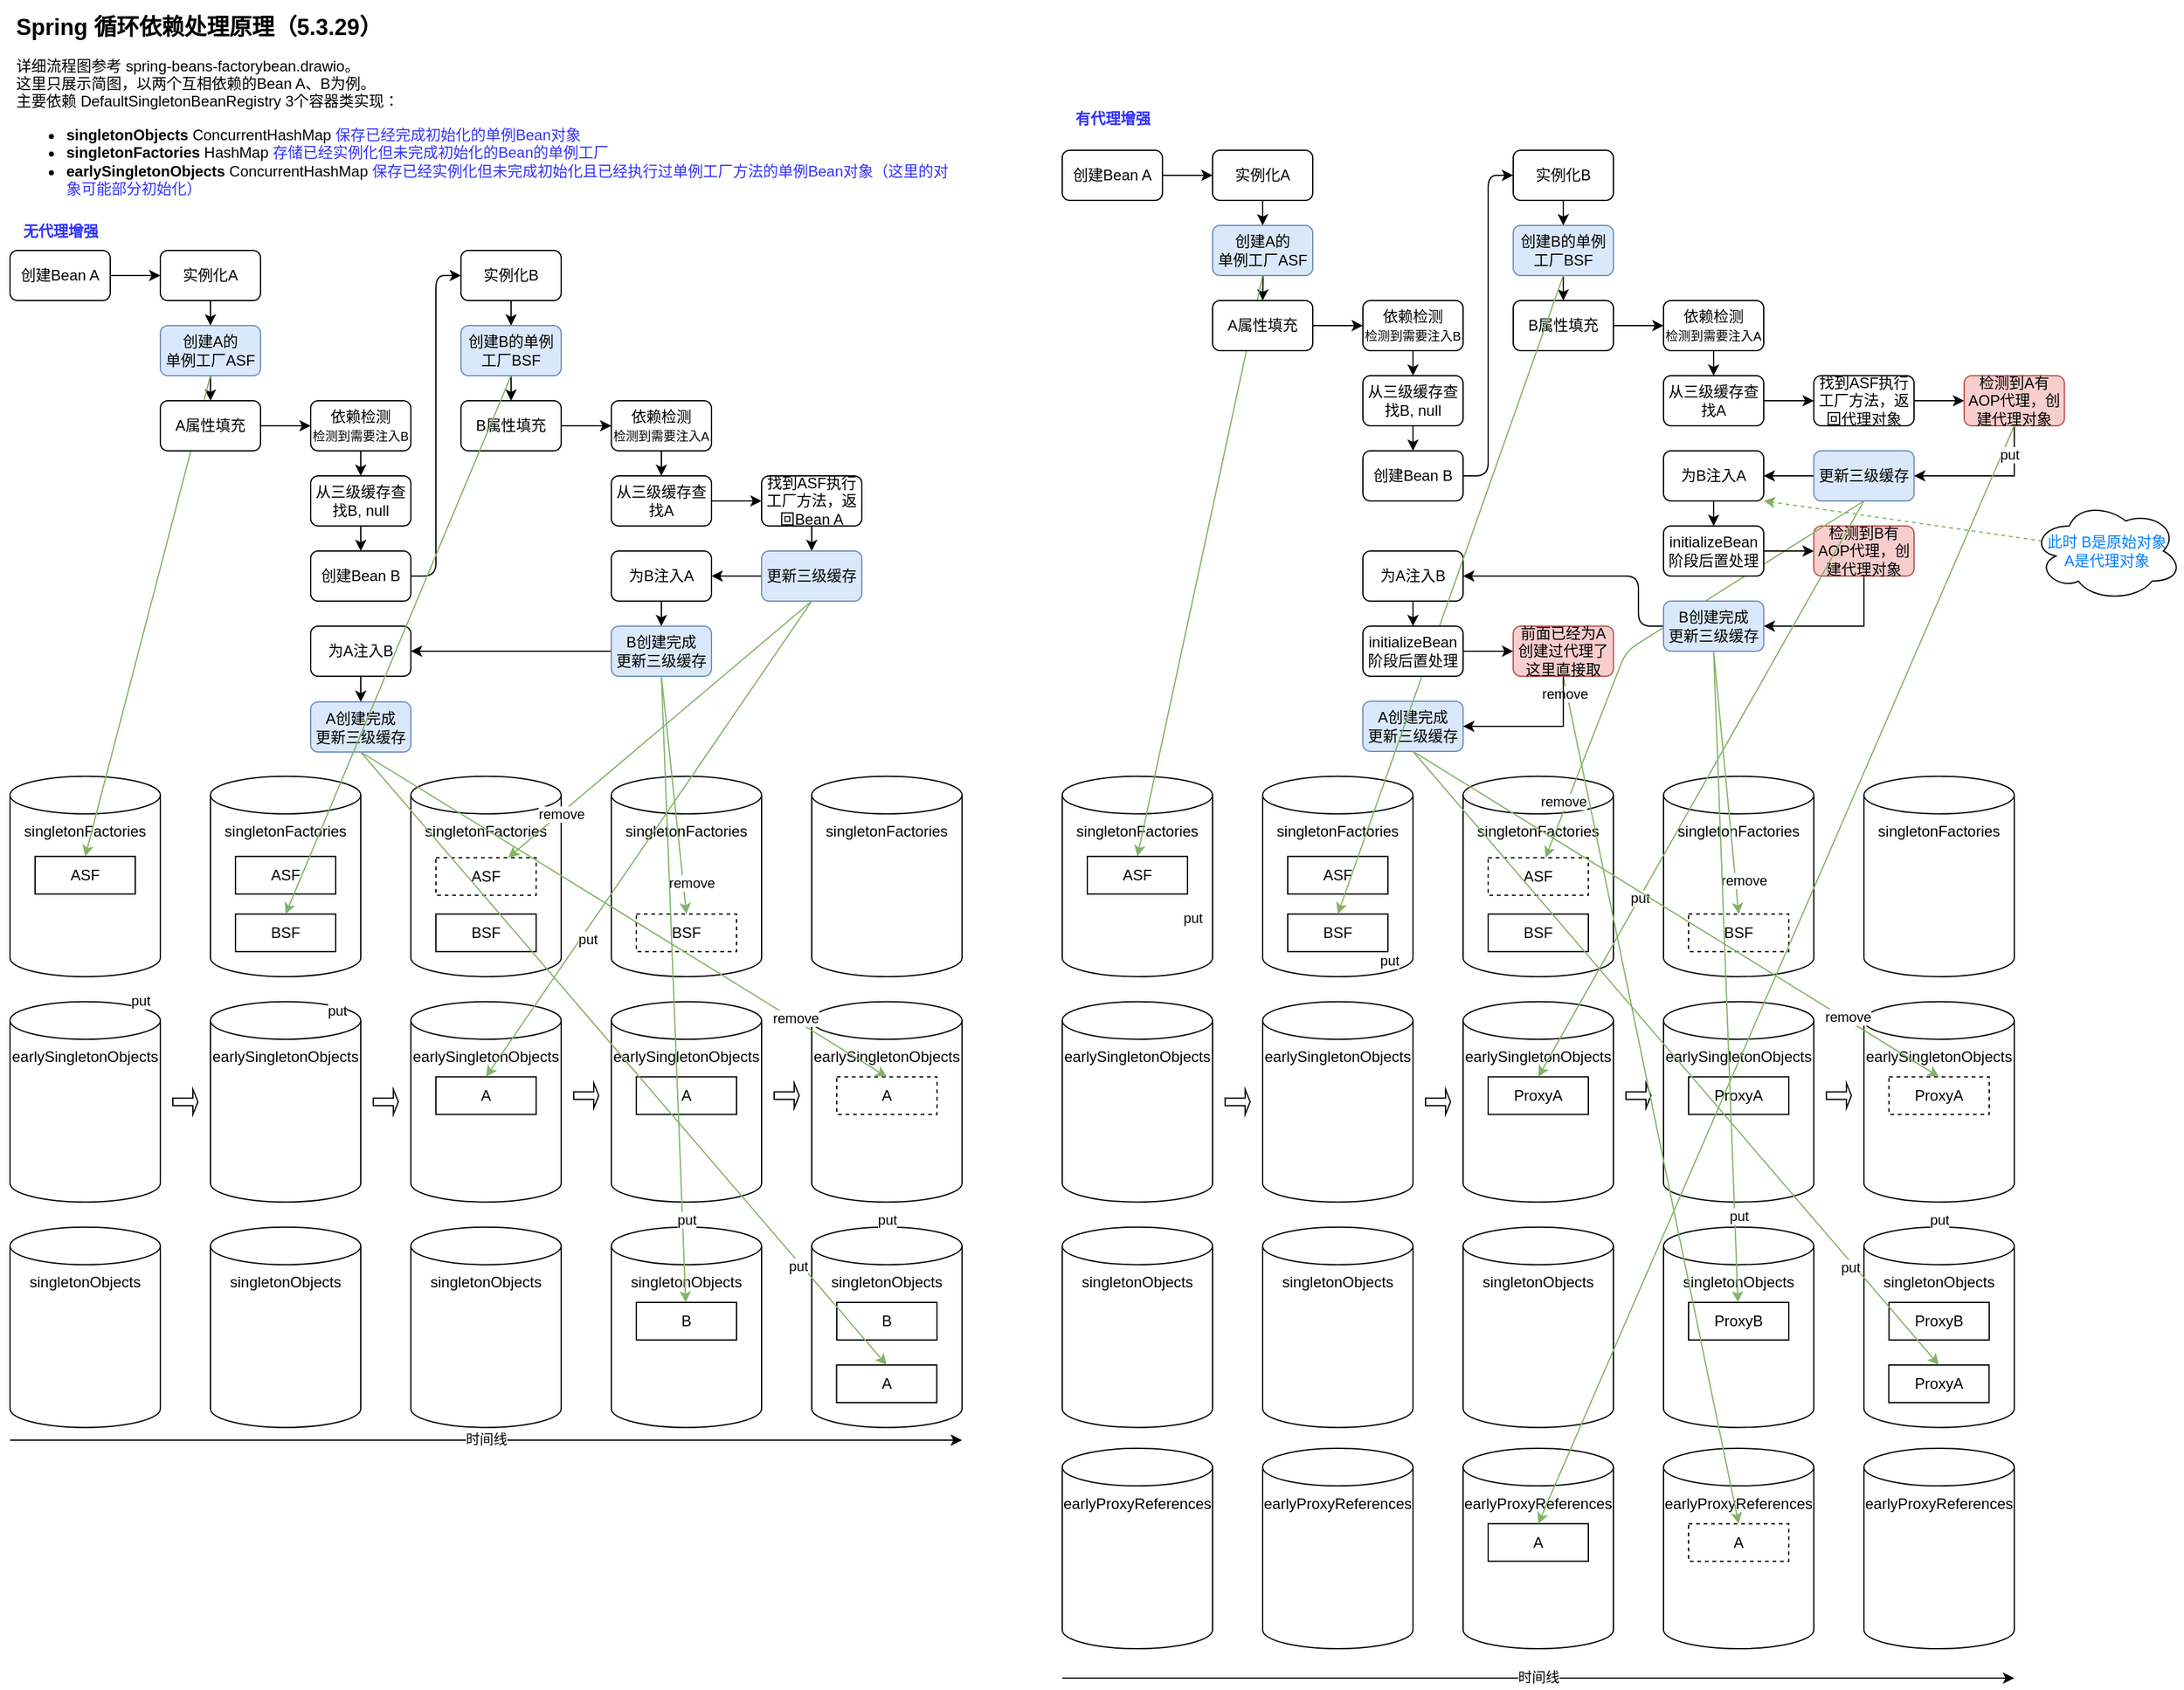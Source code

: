 <mxfile version="21.6.5" type="device" pages="3">
  <diagram name="循环依赖处理原理" id="ZA-0y_XZk4hWrc7h9rm8">
    <mxGraphModel dx="1114" dy="707" grid="1" gridSize="10" guides="1" tooltips="1" connect="1" arrows="1" fold="1" page="1" pageScale="1" pageWidth="827" pageHeight="1169" math="0" shadow="0">
      <root>
        <mxCell id="0" />
        <mxCell id="1" parent="0" />
        <mxCell id="WpP6lgiQTNHT1lsSIv13-129" style="edgeStyle=orthogonalEdgeStyle;rounded=0;orthogonalLoop=1;jettySize=auto;html=1;exitX=0.5;exitY=1;exitDx=0;exitDy=0;entryX=1;entryY=0.5;entryDx=0;entryDy=0;" edge="1" parent="1" source="WpP6lgiQTNHT1lsSIv13-112" target="WpP6lgiQTNHT1lsSIv13-56">
          <mxGeometry relative="1" as="geometry" />
        </mxCell>
        <mxCell id="WpP6lgiQTNHT1lsSIv13-112" value="检测到B有AOP代理，创建代理对象" style="rounded=1;whiteSpace=wrap;html=1;fillColor=#f8cecc;strokeColor=#b85450;" vertex="1" parent="1">
          <mxGeometry x="1480" y="420" width="80" height="40" as="geometry" />
        </mxCell>
        <mxCell id="ZLpMu23OfMadZJbOaRVS-77" value="singletonFactories" style="shape=cylinder3;whiteSpace=wrap;html=1;boundedLbl=1;backgroundOutline=1;size=15;verticalAlign=top;" parent="1" vertex="1">
          <mxGeometry x="520" y="619.87" width="120" height="160" as="geometry" />
        </mxCell>
        <mxCell id="ZLpMu23OfMadZJbOaRVS-1" value="&lt;h1 style=&quot;font-size: 18px&quot;&gt;&lt;font style=&quot;font-size: 18px&quot;&gt;Spring 循环依赖处理原理（5.3.29）&lt;/font&gt;&lt;/h1&gt;&lt;div&gt;详细流程图参考 spring-beans-factorybean.drawio。&lt;/div&gt;&lt;div&gt;这里只展示简图，以两个互相依赖的Bean A、B为例。&lt;/div&gt;&lt;div&gt;主要依赖 DefaultSingletonBeanRegistry 3个容器类实现：&lt;/div&gt;&lt;div&gt;&lt;ul&gt;&lt;li&gt;&lt;b&gt;singletonObjects&lt;/b&gt;&amp;nbsp;ConcurrentHashMap&amp;nbsp;&lt;font color=&quot;#3333ff&quot;&gt;保存已经完成初始化的单例Bean对象&lt;/font&gt;&lt;br&gt;&lt;/li&gt;&lt;li&gt;&lt;b&gt;singletonFactories&lt;/b&gt; HashMap&lt;font color=&quot;#3333ff&quot;&gt;&amp;nbsp;存储已经实例化但未完成初始化的Bean的单例工厂&lt;/font&gt;&lt;br&gt;&lt;/li&gt;&lt;li&gt;&lt;b&gt;earlySingletonObjects&lt;/b&gt;&amp;nbsp;ConcurrentHashMap &lt;font color=&quot;#3333ff&quot;&gt;保存已经实例化但未完成初始化且已经执行过单例工厂方法的单例Bean对象（这里的对象可能部分初始化）&lt;/font&gt;&lt;/li&gt;&lt;/ul&gt;&lt;/div&gt;&lt;p&gt;&lt;/p&gt;" style="text;html=1;strokeColor=none;fillColor=none;spacing=5;spacingTop=-20;whiteSpace=wrap;overflow=hidden;rounded=0;" parent="1" vertex="1">
          <mxGeometry x="40" y="10" width="760" height="150" as="geometry" />
        </mxCell>
        <mxCell id="ZLpMu23OfMadZJbOaRVS-8" value="singletonObjects" style="shape=cylinder3;whiteSpace=wrap;html=1;boundedLbl=1;backgroundOutline=1;size=15;verticalAlign=top;" parent="1" vertex="1">
          <mxGeometry x="40" y="979.87" width="120" height="160" as="geometry" />
        </mxCell>
        <mxCell id="ZLpMu23OfMadZJbOaRVS-9" value="singletonFactories" style="shape=cylinder3;whiteSpace=wrap;html=1;boundedLbl=1;backgroundOutline=1;size=15;verticalAlign=top;" parent="1" vertex="1">
          <mxGeometry x="40" y="619.87" width="120" height="160" as="geometry" />
        </mxCell>
        <mxCell id="ZLpMu23OfMadZJbOaRVS-10" value="earlySingletonObjects" style="shape=cylinder3;whiteSpace=wrap;html=1;boundedLbl=1;backgroundOutline=1;size=15;verticalAlign=top;" parent="1" vertex="1">
          <mxGeometry x="40" y="799.87" width="120" height="160" as="geometry" />
        </mxCell>
        <mxCell id="ZLpMu23OfMadZJbOaRVS-13" value="" style="edgeStyle=orthogonalEdgeStyle;rounded=1;orthogonalLoop=1;jettySize=auto;html=1;" parent="1" source="ZLpMu23OfMadZJbOaRVS-11" target="ZLpMu23OfMadZJbOaRVS-12" edge="1">
          <mxGeometry relative="1" as="geometry" />
        </mxCell>
        <mxCell id="ZLpMu23OfMadZJbOaRVS-11" value="创建Bean A" style="rounded=1;whiteSpace=wrap;html=1;" parent="1" vertex="1">
          <mxGeometry x="40" y="200" width="80" height="40" as="geometry" />
        </mxCell>
        <mxCell id="ZLpMu23OfMadZJbOaRVS-15" value="" style="edgeStyle=orthogonalEdgeStyle;rounded=1;orthogonalLoop=1;jettySize=auto;html=1;" parent="1" source="ZLpMu23OfMadZJbOaRVS-12" target="ZLpMu23OfMadZJbOaRVS-14" edge="1">
          <mxGeometry relative="1" as="geometry" />
        </mxCell>
        <mxCell id="ZLpMu23OfMadZJbOaRVS-12" value="实例化A" style="rounded=1;whiteSpace=wrap;html=1;" parent="1" vertex="1">
          <mxGeometry x="160" y="200" width="80" height="40" as="geometry" />
        </mxCell>
        <mxCell id="ZLpMu23OfMadZJbOaRVS-19" value="" style="edgeStyle=orthogonalEdgeStyle;rounded=1;orthogonalLoop=1;jettySize=auto;html=1;" parent="1" source="ZLpMu23OfMadZJbOaRVS-14" target="ZLpMu23OfMadZJbOaRVS-18" edge="1">
          <mxGeometry relative="1" as="geometry" />
        </mxCell>
        <mxCell id="ZLpMu23OfMadZJbOaRVS-47" style="rounded=1;orthogonalLoop=1;jettySize=auto;html=1;exitX=0.5;exitY=1;exitDx=0;exitDy=0;entryX=0.5;entryY=0;entryDx=0;entryDy=0;fillColor=#d5e8d4;strokeColor=#82b366;" parent="1" source="ZLpMu23OfMadZJbOaRVS-14" target="ZLpMu23OfMadZJbOaRVS-17" edge="1">
          <mxGeometry relative="1" as="geometry" />
        </mxCell>
        <mxCell id="ZLpMu23OfMadZJbOaRVS-69" value="put" style="edgeLabel;html=1;align=center;verticalAlign=middle;resizable=0;points=[];" parent="ZLpMu23OfMadZJbOaRVS-47" vertex="1" connectable="0">
          <mxGeometry x="-0.647" relative="1" as="geometry">
            <mxPoint x="-39" y="431" as="offset" />
          </mxGeometry>
        </mxCell>
        <mxCell id="ZLpMu23OfMadZJbOaRVS-14" value="创建A的&lt;br&gt;单例工厂ASF" style="rounded=1;whiteSpace=wrap;html=1;fillColor=#dae8fc;strokeColor=#6c8ebf;" parent="1" vertex="1">
          <mxGeometry x="160" y="260" width="80" height="40" as="geometry" />
        </mxCell>
        <mxCell id="ZLpMu23OfMadZJbOaRVS-17" value="ASF" style="rounded=0;whiteSpace=wrap;html=1;" parent="1" vertex="1">
          <mxGeometry x="60" y="683.87" width="80" height="30" as="geometry" />
        </mxCell>
        <mxCell id="ZLpMu23OfMadZJbOaRVS-21" style="edgeStyle=orthogonalEdgeStyle;rounded=1;orthogonalLoop=1;jettySize=auto;html=1;exitX=1;exitY=0.5;exitDx=0;exitDy=0;" parent="1" source="ZLpMu23OfMadZJbOaRVS-18" target="ZLpMu23OfMadZJbOaRVS-20" edge="1">
          <mxGeometry relative="1" as="geometry" />
        </mxCell>
        <mxCell id="ZLpMu23OfMadZJbOaRVS-18" value="A属性填充" style="rounded=1;whiteSpace=wrap;html=1;" parent="1" vertex="1">
          <mxGeometry x="160" y="320" width="80" height="40" as="geometry" />
        </mxCell>
        <mxCell id="ZLpMu23OfMadZJbOaRVS-39" style="edgeStyle=orthogonalEdgeStyle;rounded=1;orthogonalLoop=1;jettySize=auto;html=1;exitX=0.5;exitY=1;exitDx=0;exitDy=0;entryX=0.5;entryY=0;entryDx=0;entryDy=0;" parent="1" source="ZLpMu23OfMadZJbOaRVS-20" target="ZLpMu23OfMadZJbOaRVS-38" edge="1">
          <mxGeometry relative="1" as="geometry" />
        </mxCell>
        <mxCell id="ZLpMu23OfMadZJbOaRVS-20" value="依赖检测&lt;br&gt;&lt;font style=&quot;font-size: 10px;&quot;&gt;检测到需要注入B&lt;/font&gt;" style="rounded=1;whiteSpace=wrap;html=1;" parent="1" vertex="1">
          <mxGeometry x="280" y="320" width="80" height="40" as="geometry" />
        </mxCell>
        <mxCell id="ZLpMu23OfMadZJbOaRVS-31" style="edgeStyle=orthogonalEdgeStyle;rounded=1;orthogonalLoop=1;jettySize=auto;html=1;exitX=1;exitY=0.5;exitDx=0;exitDy=0;" parent="1" source="ZLpMu23OfMadZJbOaRVS-22" target="ZLpMu23OfMadZJbOaRVS-27" edge="1">
          <mxGeometry relative="1" as="geometry">
            <Array as="points">
              <mxPoint x="380" y="460" />
              <mxPoint x="380" y="220" />
            </Array>
          </mxGeometry>
        </mxCell>
        <mxCell id="ZLpMu23OfMadZJbOaRVS-22" value="创建Bean B" style="rounded=1;whiteSpace=wrap;html=1;" parent="1" vertex="1">
          <mxGeometry x="280" y="440" width="80" height="40" as="geometry" />
        </mxCell>
        <mxCell id="ZLpMu23OfMadZJbOaRVS-98" style="edgeStyle=orthogonalEdgeStyle;rounded=1;orthogonalLoop=1;jettySize=auto;html=1;exitX=0.5;exitY=1;exitDx=0;exitDy=0;" parent="1" source="ZLpMu23OfMadZJbOaRVS-24" target="ZLpMu23OfMadZJbOaRVS-91" edge="1">
          <mxGeometry relative="1" as="geometry" />
        </mxCell>
        <mxCell id="ZLpMu23OfMadZJbOaRVS-24" value="为A注入B" style="rounded=1;whiteSpace=wrap;html=1;" parent="1" vertex="1">
          <mxGeometry x="280" y="500" width="80" height="40" as="geometry" />
        </mxCell>
        <mxCell id="ZLpMu23OfMadZJbOaRVS-26" value="" style="edgeStyle=orthogonalEdgeStyle;rounded=1;orthogonalLoop=1;jettySize=auto;html=1;" parent="1" source="ZLpMu23OfMadZJbOaRVS-27" target="ZLpMu23OfMadZJbOaRVS-29" edge="1">
          <mxGeometry relative="1" as="geometry" />
        </mxCell>
        <mxCell id="ZLpMu23OfMadZJbOaRVS-27" value="实例化B" style="rounded=1;whiteSpace=wrap;html=1;" parent="1" vertex="1">
          <mxGeometry x="400" y="200" width="80" height="40" as="geometry" />
        </mxCell>
        <mxCell id="ZLpMu23OfMadZJbOaRVS-28" value="" style="edgeStyle=orthogonalEdgeStyle;rounded=1;orthogonalLoop=1;jettySize=auto;html=1;" parent="1" source="ZLpMu23OfMadZJbOaRVS-29" target="ZLpMu23OfMadZJbOaRVS-30" edge="1">
          <mxGeometry relative="1" as="geometry" />
        </mxCell>
        <mxCell id="ZLpMu23OfMadZJbOaRVS-29" value="创建B的单例工厂BSF" style="rounded=1;whiteSpace=wrap;html=1;fillColor=#dae8fc;strokeColor=#6c8ebf;" parent="1" vertex="1">
          <mxGeometry x="400" y="260" width="80" height="40" as="geometry" />
        </mxCell>
        <mxCell id="ZLpMu23OfMadZJbOaRVS-37" style="edgeStyle=orthogonalEdgeStyle;rounded=1;orthogonalLoop=1;jettySize=auto;html=1;exitX=1;exitY=0.5;exitDx=0;exitDy=0;" parent="1" source="ZLpMu23OfMadZJbOaRVS-30" target="ZLpMu23OfMadZJbOaRVS-33" edge="1">
          <mxGeometry relative="1" as="geometry" />
        </mxCell>
        <mxCell id="ZLpMu23OfMadZJbOaRVS-30" value="B属性填充" style="rounded=1;whiteSpace=wrap;html=1;" parent="1" vertex="1">
          <mxGeometry x="400" y="320" width="80" height="40" as="geometry" />
        </mxCell>
        <mxCell id="ZLpMu23OfMadZJbOaRVS-32" value="" style="edgeStyle=orthogonalEdgeStyle;rounded=1;orthogonalLoop=1;jettySize=auto;html=1;" parent="1" source="ZLpMu23OfMadZJbOaRVS-33" target="ZLpMu23OfMadZJbOaRVS-35" edge="1">
          <mxGeometry relative="1" as="geometry" />
        </mxCell>
        <mxCell id="ZLpMu23OfMadZJbOaRVS-33" value="依赖检测&lt;br&gt;&lt;font style=&quot;font-size: 10px;&quot;&gt;检测到需要注入A&lt;/font&gt;" style="rounded=1;whiteSpace=wrap;html=1;" parent="1" vertex="1">
          <mxGeometry x="520" y="320" width="80" height="40" as="geometry" />
        </mxCell>
        <mxCell id="ZLpMu23OfMadZJbOaRVS-62" value="" style="edgeStyle=orthogonalEdgeStyle;rounded=1;orthogonalLoop=1;jettySize=auto;html=1;" parent="1" source="ZLpMu23OfMadZJbOaRVS-35" target="ZLpMu23OfMadZJbOaRVS-61" edge="1">
          <mxGeometry relative="1" as="geometry" />
        </mxCell>
        <mxCell id="ZLpMu23OfMadZJbOaRVS-35" value="从三级缓存查找A" style="rounded=1;whiteSpace=wrap;html=1;" parent="1" vertex="1">
          <mxGeometry x="520" y="380" width="80" height="40" as="geometry" />
        </mxCell>
        <mxCell id="ZLpMu23OfMadZJbOaRVS-75" value="" style="edgeStyle=orthogonalEdgeStyle;rounded=1;orthogonalLoop=1;jettySize=auto;html=1;" parent="1" source="ZLpMu23OfMadZJbOaRVS-36" target="ZLpMu23OfMadZJbOaRVS-74" edge="1">
          <mxGeometry relative="1" as="geometry" />
        </mxCell>
        <mxCell id="ZLpMu23OfMadZJbOaRVS-36" value="为B注入A" style="rounded=1;whiteSpace=wrap;html=1;" parent="1" vertex="1">
          <mxGeometry x="520" y="440" width="80" height="40" as="geometry" />
        </mxCell>
        <mxCell id="ZLpMu23OfMadZJbOaRVS-40" style="edgeStyle=orthogonalEdgeStyle;rounded=1;orthogonalLoop=1;jettySize=auto;html=1;exitX=0.5;exitY=1;exitDx=0;exitDy=0;" parent="1" source="ZLpMu23OfMadZJbOaRVS-38" target="ZLpMu23OfMadZJbOaRVS-22" edge="1">
          <mxGeometry relative="1" as="geometry" />
        </mxCell>
        <mxCell id="ZLpMu23OfMadZJbOaRVS-38" value="从三级缓存查找B, null" style="rounded=1;whiteSpace=wrap;html=1;" parent="1" vertex="1">
          <mxGeometry x="280" y="380" width="80" height="40" as="geometry" />
        </mxCell>
        <mxCell id="ZLpMu23OfMadZJbOaRVS-48" value="singletonObjects" style="shape=cylinder3;whiteSpace=wrap;html=1;boundedLbl=1;backgroundOutline=1;size=15;verticalAlign=top;" parent="1" vertex="1">
          <mxGeometry x="200" y="979.87" width="120" height="160" as="geometry" />
        </mxCell>
        <mxCell id="ZLpMu23OfMadZJbOaRVS-49" value="singletonFactories" style="shape=cylinder3;whiteSpace=wrap;html=1;boundedLbl=1;backgroundOutline=1;size=15;verticalAlign=top;" parent="1" vertex="1">
          <mxGeometry x="200" y="619.87" width="120" height="160" as="geometry" />
        </mxCell>
        <mxCell id="ZLpMu23OfMadZJbOaRVS-50" value="earlySingletonObjects" style="shape=cylinder3;whiteSpace=wrap;html=1;boundedLbl=1;backgroundOutline=1;size=15;verticalAlign=top;" parent="1" vertex="1">
          <mxGeometry x="200" y="799.87" width="120" height="160" as="geometry" />
        </mxCell>
        <mxCell id="ZLpMu23OfMadZJbOaRVS-51" value="ASF" style="rounded=0;whiteSpace=wrap;html=1;" parent="1" vertex="1">
          <mxGeometry x="220" y="683.87" width="80" height="30" as="geometry" />
        </mxCell>
        <mxCell id="ZLpMu23OfMadZJbOaRVS-52" value="BSF" style="rounded=0;whiteSpace=wrap;html=1;" parent="1" vertex="1">
          <mxGeometry x="220" y="729.87" width="80" height="30" as="geometry" />
        </mxCell>
        <mxCell id="ZLpMu23OfMadZJbOaRVS-54" value="singletonObjects" style="shape=cylinder3;whiteSpace=wrap;html=1;boundedLbl=1;backgroundOutline=1;size=15;verticalAlign=top;" parent="1" vertex="1">
          <mxGeometry x="360" y="979.87" width="120" height="160" as="geometry" />
        </mxCell>
        <mxCell id="ZLpMu23OfMadZJbOaRVS-55" value="singletonFactories" style="shape=cylinder3;whiteSpace=wrap;html=1;boundedLbl=1;backgroundOutline=1;size=15;verticalAlign=top;" parent="1" vertex="1">
          <mxGeometry x="360" y="619.87" width="120" height="160" as="geometry" />
        </mxCell>
        <mxCell id="ZLpMu23OfMadZJbOaRVS-56" value="earlySingletonObjects" style="shape=cylinder3;whiteSpace=wrap;html=1;boundedLbl=1;backgroundOutline=1;size=15;verticalAlign=top;" parent="1" vertex="1">
          <mxGeometry x="360" y="799.87" width="120" height="160" as="geometry" />
        </mxCell>
        <mxCell id="ZLpMu23OfMadZJbOaRVS-58" value="BSF" style="rounded=0;whiteSpace=wrap;html=1;" parent="1" vertex="1">
          <mxGeometry x="380" y="729.87" width="80" height="30" as="geometry" />
        </mxCell>
        <mxCell id="ZLpMu23OfMadZJbOaRVS-59" value="A" style="rounded=0;whiteSpace=wrap;html=1;" parent="1" vertex="1">
          <mxGeometry x="380" y="859.87" width="80" height="30" as="geometry" />
        </mxCell>
        <mxCell id="ZLpMu23OfMadZJbOaRVS-64" value="" style="edgeStyle=orthogonalEdgeStyle;rounded=1;orthogonalLoop=1;jettySize=auto;html=1;" parent="1" source="ZLpMu23OfMadZJbOaRVS-61" target="ZLpMu23OfMadZJbOaRVS-63" edge="1">
          <mxGeometry relative="1" as="geometry" />
        </mxCell>
        <mxCell id="ZLpMu23OfMadZJbOaRVS-61" value="找到ASF执行工厂方法，返回Bean A" style="rounded=1;whiteSpace=wrap;html=1;" parent="1" vertex="1">
          <mxGeometry x="640" y="380" width="80" height="40" as="geometry" />
        </mxCell>
        <mxCell id="ZLpMu23OfMadZJbOaRVS-68" style="rounded=1;orthogonalLoop=1;jettySize=auto;html=1;exitX=0.5;exitY=1;exitDx=0;exitDy=0;fillColor=#d5e8d4;strokeColor=#82b366;" parent="1" source="ZLpMu23OfMadZJbOaRVS-63" target="ZLpMu23OfMadZJbOaRVS-67" edge="1">
          <mxGeometry relative="1" as="geometry" />
        </mxCell>
        <mxCell id="ZLpMu23OfMadZJbOaRVS-71" value="remove" style="edgeLabel;html=1;align=center;verticalAlign=middle;resizable=0;points=[];" parent="ZLpMu23OfMadZJbOaRVS-68" vertex="1" connectable="0">
          <mxGeometry x="0.631" y="-1" relative="1" as="geometry">
            <mxPoint x="-2" y="4" as="offset" />
          </mxGeometry>
        </mxCell>
        <mxCell id="ZLpMu23OfMadZJbOaRVS-73" style="edgeStyle=orthogonalEdgeStyle;rounded=1;orthogonalLoop=1;jettySize=auto;html=1;exitX=0;exitY=0.5;exitDx=0;exitDy=0;entryX=1;entryY=0.5;entryDx=0;entryDy=0;" parent="1" source="ZLpMu23OfMadZJbOaRVS-63" target="ZLpMu23OfMadZJbOaRVS-36" edge="1">
          <mxGeometry relative="1" as="geometry" />
        </mxCell>
        <mxCell id="ZLpMu23OfMadZJbOaRVS-63" value="更新三级缓存" style="rounded=1;whiteSpace=wrap;html=1;fillColor=#dae8fc;strokeColor=#6c8ebf;" parent="1" vertex="1">
          <mxGeometry x="640" y="440" width="80" height="40" as="geometry" />
        </mxCell>
        <mxCell id="ZLpMu23OfMadZJbOaRVS-67" value="ASF" style="rounded=0;whiteSpace=wrap;html=1;dashed=1;" parent="1" vertex="1">
          <mxGeometry x="380" y="684.87" width="80" height="30" as="geometry" />
        </mxCell>
        <mxCell id="ZLpMu23OfMadZJbOaRVS-87" style="rounded=1;orthogonalLoop=1;jettySize=auto;html=1;exitX=0.5;exitY=1;exitDx=0;exitDy=0;entryX=0.5;entryY=0;entryDx=0;entryDy=0;fillColor=#d5e8d4;strokeColor=#82b366;" parent="1" source="ZLpMu23OfMadZJbOaRVS-74" target="ZLpMu23OfMadZJbOaRVS-79" edge="1">
          <mxGeometry relative="1" as="geometry" />
        </mxCell>
        <mxCell id="ZLpMu23OfMadZJbOaRVS-89" value="remove" style="edgeLabel;html=1;align=center;verticalAlign=middle;resizable=0;points=[];" parent="ZLpMu23OfMadZJbOaRVS-87" vertex="1" connectable="0">
          <mxGeometry x="0.745" y="6" relative="1" as="geometry">
            <mxPoint as="offset" />
          </mxGeometry>
        </mxCell>
        <mxCell id="ZLpMu23OfMadZJbOaRVS-90" style="edgeStyle=orthogonalEdgeStyle;rounded=1;orthogonalLoop=1;jettySize=auto;html=1;exitX=0;exitY=0.5;exitDx=0;exitDy=0;entryX=1;entryY=0.5;entryDx=0;entryDy=0;" parent="1" source="ZLpMu23OfMadZJbOaRVS-74" target="ZLpMu23OfMadZJbOaRVS-24" edge="1">
          <mxGeometry relative="1" as="geometry" />
        </mxCell>
        <mxCell id="ZLpMu23OfMadZJbOaRVS-74" value="B创建完成&lt;br&gt;更新三级缓存" style="rounded=1;whiteSpace=wrap;html=1;fillColor=#dae8fc;strokeColor=#6c8ebf;" parent="1" vertex="1">
          <mxGeometry x="520" y="500" width="80" height="40" as="geometry" />
        </mxCell>
        <mxCell id="ZLpMu23OfMadZJbOaRVS-76" value="singletonObjects" style="shape=cylinder3;whiteSpace=wrap;html=1;boundedLbl=1;backgroundOutline=1;size=15;verticalAlign=top;" parent="1" vertex="1">
          <mxGeometry x="520" y="979.87" width="120" height="160" as="geometry" />
        </mxCell>
        <mxCell id="ZLpMu23OfMadZJbOaRVS-78" value="earlySingletonObjects" style="shape=cylinder3;whiteSpace=wrap;html=1;boundedLbl=1;backgroundOutline=1;size=15;verticalAlign=top;" parent="1" vertex="1">
          <mxGeometry x="520" y="799.87" width="120" height="160" as="geometry" />
        </mxCell>
        <mxCell id="ZLpMu23OfMadZJbOaRVS-79" value="BSF" style="rounded=0;whiteSpace=wrap;html=1;dashed=1;" parent="1" vertex="1">
          <mxGeometry x="540" y="729.87" width="80" height="30" as="geometry" />
        </mxCell>
        <mxCell id="ZLpMu23OfMadZJbOaRVS-80" value="A" style="rounded=0;whiteSpace=wrap;html=1;" parent="1" vertex="1">
          <mxGeometry x="540" y="859.87" width="80" height="30" as="geometry" />
        </mxCell>
        <mxCell id="ZLpMu23OfMadZJbOaRVS-66" style="rounded=1;orthogonalLoop=1;jettySize=auto;html=1;exitX=0.5;exitY=1;exitDx=0;exitDy=0;entryX=0.5;entryY=0;entryDx=0;entryDy=0;fillColor=#d5e8d4;strokeColor=#82b366;" parent="1" source="ZLpMu23OfMadZJbOaRVS-63" target="ZLpMu23OfMadZJbOaRVS-59" edge="1">
          <mxGeometry relative="1" as="geometry" />
        </mxCell>
        <mxCell id="ZLpMu23OfMadZJbOaRVS-72" value="put" style="edgeLabel;html=1;align=center;verticalAlign=middle;resizable=0;points=[];" parent="ZLpMu23OfMadZJbOaRVS-66" vertex="1" connectable="0">
          <mxGeometry x="0.176" y="2" relative="1" as="geometry">
            <mxPoint x="-28" y="45" as="offset" />
          </mxGeometry>
        </mxCell>
        <mxCell id="ZLpMu23OfMadZJbOaRVS-82" value="" style="endArrow=classic;html=1;rounded=1;" parent="1" edge="1">
          <mxGeometry width="50" height="50" relative="1" as="geometry">
            <mxPoint x="40" y="1150" as="sourcePoint" />
            <mxPoint x="800" y="1150" as="targetPoint" />
          </mxGeometry>
        </mxCell>
        <mxCell id="ZLpMu23OfMadZJbOaRVS-83" value="时间线" style="edgeLabel;html=1;align=center;verticalAlign=middle;resizable=0;points=[];" parent="ZLpMu23OfMadZJbOaRVS-82" vertex="1" connectable="0">
          <mxGeometry x="0.032" y="1" relative="1" as="geometry">
            <mxPoint x="-12" as="offset" />
          </mxGeometry>
        </mxCell>
        <mxCell id="ZLpMu23OfMadZJbOaRVS-84" value="B" style="rounded=0;whiteSpace=wrap;html=1;" parent="1" vertex="1">
          <mxGeometry x="540" y="1040" width="80" height="30" as="geometry" />
        </mxCell>
        <mxCell id="ZLpMu23OfMadZJbOaRVS-85" style="rounded=1;orthogonalLoop=1;jettySize=auto;html=1;exitX=0.5;exitY=1;exitDx=0;exitDy=0;fillColor=#d5e8d4;strokeColor=#82b366;" parent="1" source="ZLpMu23OfMadZJbOaRVS-74" target="ZLpMu23OfMadZJbOaRVS-84" edge="1">
          <mxGeometry relative="1" as="geometry" />
        </mxCell>
        <mxCell id="ZLpMu23OfMadZJbOaRVS-86" value="put" style="edgeLabel;html=1;align=center;verticalAlign=middle;resizable=0;points=[];" parent="ZLpMu23OfMadZJbOaRVS-85" vertex="1" connectable="0">
          <mxGeometry x="0.735" y="3" relative="1" as="geometry">
            <mxPoint as="offset" />
          </mxGeometry>
        </mxCell>
        <mxCell id="ZLpMu23OfMadZJbOaRVS-91" value="A创建完成&lt;br&gt;更新三级缓存" style="rounded=1;whiteSpace=wrap;html=1;fillColor=#dae8fc;strokeColor=#6c8ebf;" parent="1" vertex="1">
          <mxGeometry x="280" y="560.5" width="80" height="40" as="geometry" />
        </mxCell>
        <mxCell id="ZLpMu23OfMadZJbOaRVS-53" style="rounded=1;orthogonalLoop=1;jettySize=auto;html=1;exitX=0.5;exitY=1;exitDx=0;exitDy=0;entryX=0.5;entryY=0;entryDx=0;entryDy=0;fillColor=#d5e8d4;strokeColor=#82b366;" parent="1" source="ZLpMu23OfMadZJbOaRVS-29" target="ZLpMu23OfMadZJbOaRVS-52" edge="1">
          <mxGeometry relative="1" as="geometry" />
        </mxCell>
        <mxCell id="ZLpMu23OfMadZJbOaRVS-70" value="put" style="edgeLabel;html=1;align=center;verticalAlign=middle;resizable=0;points=[];" parent="ZLpMu23OfMadZJbOaRVS-53" vertex="1" connectable="0">
          <mxGeometry x="-0.754" y="2" relative="1" as="geometry">
            <mxPoint x="-119" y="453" as="offset" />
          </mxGeometry>
        </mxCell>
        <mxCell id="ZLpMu23OfMadZJbOaRVS-99" value="singletonFactories" style="shape=cylinder3;whiteSpace=wrap;html=1;boundedLbl=1;backgroundOutline=1;size=15;verticalAlign=top;" parent="1" vertex="1">
          <mxGeometry x="680" y="619.87" width="120" height="160" as="geometry" />
        </mxCell>
        <mxCell id="ZLpMu23OfMadZJbOaRVS-101" value="singletonObjects" style="shape=cylinder3;whiteSpace=wrap;html=1;boundedLbl=1;backgroundOutline=1;size=15;verticalAlign=top;" parent="1" vertex="1">
          <mxGeometry x="680" y="979.87" width="120" height="160" as="geometry" />
        </mxCell>
        <mxCell id="ZLpMu23OfMadZJbOaRVS-102" value="earlySingletonObjects" style="shape=cylinder3;whiteSpace=wrap;html=1;boundedLbl=1;backgroundOutline=1;size=15;verticalAlign=top;" parent="1" vertex="1">
          <mxGeometry x="680" y="799.87" width="120" height="160" as="geometry" />
        </mxCell>
        <mxCell id="ZLpMu23OfMadZJbOaRVS-104" value="A" style="rounded=0;whiteSpace=wrap;html=1;dashed=1;" parent="1" vertex="1">
          <mxGeometry x="700" y="859.87" width="80" height="30" as="geometry" />
        </mxCell>
        <mxCell id="ZLpMu23OfMadZJbOaRVS-105" value="B" style="rounded=0;whiteSpace=wrap;html=1;" parent="1" vertex="1">
          <mxGeometry x="700" y="1040" width="80" height="30" as="geometry" />
        </mxCell>
        <mxCell id="ZLpMu23OfMadZJbOaRVS-106" value="put" style="edgeLabel;html=1;align=center;verticalAlign=middle;resizable=0;points=[];" parent="1" vertex="1" connectable="0">
          <mxGeometry x="739.83" y="973.307" as="geometry" />
        </mxCell>
        <mxCell id="ZLpMu23OfMadZJbOaRVS-109" value="A" style="rounded=0;whiteSpace=wrap;html=1;" parent="1" vertex="1">
          <mxGeometry x="699.83" y="1090" width="80" height="30" as="geometry" />
        </mxCell>
        <mxCell id="ZLpMu23OfMadZJbOaRVS-107" style="rounded=1;orthogonalLoop=1;jettySize=auto;html=1;exitX=0.5;exitY=1;exitDx=0;exitDy=0;entryX=0.5;entryY=0;entryDx=0;entryDy=0;fillColor=#d5e8d4;strokeColor=#82b366;" parent="1" source="ZLpMu23OfMadZJbOaRVS-91" target="ZLpMu23OfMadZJbOaRVS-104" edge="1">
          <mxGeometry relative="1" as="geometry" />
        </mxCell>
        <mxCell id="ZLpMu23OfMadZJbOaRVS-110" value="remove" style="edgeLabel;html=1;align=center;verticalAlign=middle;resizable=0;points=[];" parent="ZLpMu23OfMadZJbOaRVS-107" vertex="1" connectable="0">
          <mxGeometry x="0.647" y="2" relative="1" as="geometry">
            <mxPoint as="offset" />
          </mxGeometry>
        </mxCell>
        <mxCell id="ZLpMu23OfMadZJbOaRVS-108" style="rounded=1;orthogonalLoop=1;jettySize=auto;html=1;exitX=0.5;exitY=1;exitDx=0;exitDy=0;entryX=0.5;entryY=0;entryDx=0;entryDy=0;fillColor=#d5e8d4;strokeColor=#82b366;" parent="1" source="ZLpMu23OfMadZJbOaRVS-91" target="ZLpMu23OfMadZJbOaRVS-109" edge="1">
          <mxGeometry relative="1" as="geometry">
            <mxPoint x="650" y="1090" as="targetPoint" />
          </mxGeometry>
        </mxCell>
        <mxCell id="ZLpMu23OfMadZJbOaRVS-111" value="put" style="edgeLabel;html=1;align=center;verticalAlign=middle;resizable=0;points=[];" parent="ZLpMu23OfMadZJbOaRVS-108" vertex="1" connectable="0">
          <mxGeometry x="0.67" y="-3" relative="1" as="geometry">
            <mxPoint as="offset" />
          </mxGeometry>
        </mxCell>
        <mxCell id="ZLpMu23OfMadZJbOaRVS-114" value="" style="shape=singleArrow;whiteSpace=wrap;html=1;" parent="1" vertex="1">
          <mxGeometry x="170" y="869.87" width="20" height="20" as="geometry" />
        </mxCell>
        <mxCell id="ZLpMu23OfMadZJbOaRVS-117" value="" style="shape=singleArrow;whiteSpace=wrap;html=1;" parent="1" vertex="1">
          <mxGeometry x="330" y="869.87" width="20" height="20" as="geometry" />
        </mxCell>
        <mxCell id="ZLpMu23OfMadZJbOaRVS-118" value="" style="shape=singleArrow;whiteSpace=wrap;html=1;" parent="1" vertex="1">
          <mxGeometry x="490" y="864.87" width="20" height="20" as="geometry" />
        </mxCell>
        <mxCell id="ZLpMu23OfMadZJbOaRVS-119" value="" style="shape=singleArrow;whiteSpace=wrap;html=1;" parent="1" vertex="1">
          <mxGeometry x="650" y="864.87" width="20" height="20" as="geometry" />
        </mxCell>
        <mxCell id="WpP6lgiQTNHT1lsSIv13-1" value="singletonFactories" style="shape=cylinder3;whiteSpace=wrap;html=1;boundedLbl=1;backgroundOutline=1;size=15;verticalAlign=top;" vertex="1" parent="1">
          <mxGeometry x="1360" y="619.87" width="120" height="160" as="geometry" />
        </mxCell>
        <mxCell id="WpP6lgiQTNHT1lsSIv13-2" value="singletonObjects" style="shape=cylinder3;whiteSpace=wrap;html=1;boundedLbl=1;backgroundOutline=1;size=15;verticalAlign=top;" vertex="1" parent="1">
          <mxGeometry x="880" y="979.87" width="120" height="160" as="geometry" />
        </mxCell>
        <mxCell id="WpP6lgiQTNHT1lsSIv13-3" value="singletonFactories" style="shape=cylinder3;whiteSpace=wrap;html=1;boundedLbl=1;backgroundOutline=1;size=15;verticalAlign=top;" vertex="1" parent="1">
          <mxGeometry x="880" y="619.87" width="120" height="160" as="geometry" />
        </mxCell>
        <mxCell id="WpP6lgiQTNHT1lsSIv13-4" value="earlySingletonObjects" style="shape=cylinder3;whiteSpace=wrap;html=1;boundedLbl=1;backgroundOutline=1;size=15;verticalAlign=top;" vertex="1" parent="1">
          <mxGeometry x="880" y="799.87" width="120" height="160" as="geometry" />
        </mxCell>
        <mxCell id="WpP6lgiQTNHT1lsSIv13-5" value="" style="edgeStyle=orthogonalEdgeStyle;rounded=1;orthogonalLoop=1;jettySize=auto;html=1;" edge="1" parent="1" source="WpP6lgiQTNHT1lsSIv13-6" target="WpP6lgiQTNHT1lsSIv13-8">
          <mxGeometry relative="1" as="geometry" />
        </mxCell>
        <mxCell id="WpP6lgiQTNHT1lsSIv13-6" value="创建Bean A" style="rounded=1;whiteSpace=wrap;html=1;" vertex="1" parent="1">
          <mxGeometry x="880" y="120" width="80" height="40" as="geometry" />
        </mxCell>
        <mxCell id="WpP6lgiQTNHT1lsSIv13-7" value="" style="edgeStyle=orthogonalEdgeStyle;rounded=1;orthogonalLoop=1;jettySize=auto;html=1;" edge="1" parent="1" source="WpP6lgiQTNHT1lsSIv13-8" target="WpP6lgiQTNHT1lsSIv13-12">
          <mxGeometry relative="1" as="geometry" />
        </mxCell>
        <mxCell id="WpP6lgiQTNHT1lsSIv13-8" value="实例化A" style="rounded=1;whiteSpace=wrap;html=1;" vertex="1" parent="1">
          <mxGeometry x="1000" y="120" width="80" height="40" as="geometry" />
        </mxCell>
        <mxCell id="WpP6lgiQTNHT1lsSIv13-9" value="" style="edgeStyle=orthogonalEdgeStyle;rounded=1;orthogonalLoop=1;jettySize=auto;html=1;" edge="1" parent="1" target="WpP6lgiQTNHT1lsSIv13-15">
          <mxGeometry relative="1" as="geometry">
            <mxPoint x="1040" y="180" as="sourcePoint" />
          </mxGeometry>
        </mxCell>
        <mxCell id="WpP6lgiQTNHT1lsSIv13-10" style="rounded=1;orthogonalLoop=1;jettySize=auto;html=1;exitX=0.5;exitY=1;exitDx=0;exitDy=0;entryX=0.5;entryY=0;entryDx=0;entryDy=0;fillColor=#d5e8d4;strokeColor=#82b366;" edge="1" parent="1" source="WpP6lgiQTNHT1lsSIv13-12" target="WpP6lgiQTNHT1lsSIv13-13">
          <mxGeometry relative="1" as="geometry" />
        </mxCell>
        <mxCell id="WpP6lgiQTNHT1lsSIv13-11" value="put" style="edgeLabel;html=1;align=center;verticalAlign=middle;resizable=0;points=[];" vertex="1" connectable="0" parent="WpP6lgiQTNHT1lsSIv13-10">
          <mxGeometry x="-0.647" relative="1" as="geometry">
            <mxPoint x="-39" y="431" as="offset" />
          </mxGeometry>
        </mxCell>
        <mxCell id="WpP6lgiQTNHT1lsSIv13-12" value="创建A的&lt;br&gt;单例工厂ASF" style="rounded=1;whiteSpace=wrap;html=1;fillColor=#dae8fc;strokeColor=#6c8ebf;" vertex="1" parent="1">
          <mxGeometry x="1000" y="180" width="80" height="40" as="geometry" />
        </mxCell>
        <mxCell id="WpP6lgiQTNHT1lsSIv13-13" value="ASF" style="rounded=0;whiteSpace=wrap;html=1;" vertex="1" parent="1">
          <mxGeometry x="900" y="683.87" width="80" height="30" as="geometry" />
        </mxCell>
        <mxCell id="WpP6lgiQTNHT1lsSIv13-14" style="edgeStyle=orthogonalEdgeStyle;rounded=1;orthogonalLoop=1;jettySize=auto;html=1;exitX=1;exitY=0.5;exitDx=0;exitDy=0;" edge="1" parent="1" source="WpP6lgiQTNHT1lsSIv13-15" target="WpP6lgiQTNHT1lsSIv13-17">
          <mxGeometry relative="1" as="geometry" />
        </mxCell>
        <mxCell id="WpP6lgiQTNHT1lsSIv13-15" value="A属性填充" style="rounded=1;whiteSpace=wrap;html=1;" vertex="1" parent="1">
          <mxGeometry x="1000" y="240" width="80" height="40" as="geometry" />
        </mxCell>
        <mxCell id="WpP6lgiQTNHT1lsSIv13-16" style="edgeStyle=orthogonalEdgeStyle;rounded=1;orthogonalLoop=1;jettySize=auto;html=1;exitX=0.5;exitY=1;exitDx=0;exitDy=0;entryX=0.5;entryY=0;entryDx=0;entryDy=0;" edge="1" parent="1" source="WpP6lgiQTNHT1lsSIv13-17" target="WpP6lgiQTNHT1lsSIv13-35">
          <mxGeometry relative="1" as="geometry" />
        </mxCell>
        <mxCell id="WpP6lgiQTNHT1lsSIv13-17" value="依赖检测&lt;br&gt;&lt;font style=&quot;font-size: 10px;&quot;&gt;检测到需要注入B&lt;/font&gt;" style="rounded=1;whiteSpace=wrap;html=1;" vertex="1" parent="1">
          <mxGeometry x="1120" y="240" width="80" height="40" as="geometry" />
        </mxCell>
        <mxCell id="WpP6lgiQTNHT1lsSIv13-18" style="edgeStyle=orthogonalEdgeStyle;rounded=1;orthogonalLoop=1;jettySize=auto;html=1;exitX=1;exitY=0.5;exitDx=0;exitDy=0;" edge="1" parent="1" source="WpP6lgiQTNHT1lsSIv13-19" target="WpP6lgiQTNHT1lsSIv13-23">
          <mxGeometry relative="1" as="geometry">
            <Array as="points">
              <mxPoint x="1220" y="380" />
              <mxPoint x="1220" y="140" />
            </Array>
          </mxGeometry>
        </mxCell>
        <mxCell id="WpP6lgiQTNHT1lsSIv13-19" value="创建Bean B" style="rounded=1;whiteSpace=wrap;html=1;" vertex="1" parent="1">
          <mxGeometry x="1120" y="360" width="80" height="40" as="geometry" />
        </mxCell>
        <mxCell id="WpP6lgiQTNHT1lsSIv13-21" value="为A注入B" style="rounded=1;whiteSpace=wrap;html=1;" vertex="1" parent="1">
          <mxGeometry x="1120" y="440" width="80" height="40" as="geometry" />
        </mxCell>
        <mxCell id="WpP6lgiQTNHT1lsSIv13-22" value="" style="edgeStyle=orthogonalEdgeStyle;rounded=1;orthogonalLoop=1;jettySize=auto;html=1;" edge="1" parent="1" source="WpP6lgiQTNHT1lsSIv13-23" target="WpP6lgiQTNHT1lsSIv13-25">
          <mxGeometry relative="1" as="geometry" />
        </mxCell>
        <mxCell id="WpP6lgiQTNHT1lsSIv13-23" value="实例化B" style="rounded=1;whiteSpace=wrap;html=1;" vertex="1" parent="1">
          <mxGeometry x="1240" y="120" width="80" height="40" as="geometry" />
        </mxCell>
        <mxCell id="WpP6lgiQTNHT1lsSIv13-24" value="" style="edgeStyle=orthogonalEdgeStyle;rounded=1;orthogonalLoop=1;jettySize=auto;html=1;" edge="1" parent="1" source="WpP6lgiQTNHT1lsSIv13-25" target="WpP6lgiQTNHT1lsSIv13-27">
          <mxGeometry relative="1" as="geometry" />
        </mxCell>
        <mxCell id="WpP6lgiQTNHT1lsSIv13-25" value="创建B的单例工厂BSF" style="rounded=1;whiteSpace=wrap;html=1;fillColor=#dae8fc;strokeColor=#6c8ebf;" vertex="1" parent="1">
          <mxGeometry x="1240" y="180" width="80" height="40" as="geometry" />
        </mxCell>
        <mxCell id="WpP6lgiQTNHT1lsSIv13-26" style="edgeStyle=orthogonalEdgeStyle;rounded=1;orthogonalLoop=1;jettySize=auto;html=1;exitX=1;exitY=0.5;exitDx=0;exitDy=0;" edge="1" parent="1" source="WpP6lgiQTNHT1lsSIv13-27" target="WpP6lgiQTNHT1lsSIv13-29">
          <mxGeometry relative="1" as="geometry" />
        </mxCell>
        <mxCell id="WpP6lgiQTNHT1lsSIv13-27" value="B属性填充" style="rounded=1;whiteSpace=wrap;html=1;" vertex="1" parent="1">
          <mxGeometry x="1240" y="240" width="80" height="40" as="geometry" />
        </mxCell>
        <mxCell id="WpP6lgiQTNHT1lsSIv13-28" value="" style="edgeStyle=orthogonalEdgeStyle;rounded=1;orthogonalLoop=1;jettySize=auto;html=1;" edge="1" parent="1" source="WpP6lgiQTNHT1lsSIv13-29" target="WpP6lgiQTNHT1lsSIv13-31">
          <mxGeometry relative="1" as="geometry" />
        </mxCell>
        <mxCell id="WpP6lgiQTNHT1lsSIv13-29" value="依赖检测&lt;br&gt;&lt;font style=&quot;font-size: 10px;&quot;&gt;检测到需要注入A&lt;/font&gt;" style="rounded=1;whiteSpace=wrap;html=1;" vertex="1" parent="1">
          <mxGeometry x="1360" y="240" width="80" height="40" as="geometry" />
        </mxCell>
        <mxCell id="WpP6lgiQTNHT1lsSIv13-30" value="" style="edgeStyle=orthogonalEdgeStyle;rounded=1;orthogonalLoop=1;jettySize=auto;html=1;" edge="1" parent="1" source="WpP6lgiQTNHT1lsSIv13-31" target="WpP6lgiQTNHT1lsSIv13-47">
          <mxGeometry relative="1" as="geometry" />
        </mxCell>
        <mxCell id="WpP6lgiQTNHT1lsSIv13-31" value="从三级缓存查找A" style="rounded=1;whiteSpace=wrap;html=1;" vertex="1" parent="1">
          <mxGeometry x="1360" y="300" width="80" height="40" as="geometry" />
        </mxCell>
        <mxCell id="WpP6lgiQTNHT1lsSIv13-111" style="edgeStyle=orthogonalEdgeStyle;rounded=0;orthogonalLoop=1;jettySize=auto;html=1;exitX=0.5;exitY=1;exitDx=0;exitDy=0;" edge="1" parent="1" source="WpP6lgiQTNHT1lsSIv13-33" target="WpP6lgiQTNHT1lsSIv13-110">
          <mxGeometry relative="1" as="geometry" />
        </mxCell>
        <mxCell id="WpP6lgiQTNHT1lsSIv13-33" value="为B注入A" style="rounded=1;whiteSpace=wrap;html=1;" vertex="1" parent="1">
          <mxGeometry x="1360" y="360" width="80" height="40" as="geometry" />
        </mxCell>
        <mxCell id="WpP6lgiQTNHT1lsSIv13-34" style="edgeStyle=orthogonalEdgeStyle;rounded=1;orthogonalLoop=1;jettySize=auto;html=1;exitX=0.5;exitY=1;exitDx=0;exitDy=0;" edge="1" parent="1" source="WpP6lgiQTNHT1lsSIv13-35" target="WpP6lgiQTNHT1lsSIv13-19">
          <mxGeometry relative="1" as="geometry" />
        </mxCell>
        <mxCell id="WpP6lgiQTNHT1lsSIv13-35" value="从三级缓存查找B, null" style="rounded=1;whiteSpace=wrap;html=1;" vertex="1" parent="1">
          <mxGeometry x="1120" y="300" width="80" height="40" as="geometry" />
        </mxCell>
        <mxCell id="WpP6lgiQTNHT1lsSIv13-36" value="singletonObjects" style="shape=cylinder3;whiteSpace=wrap;html=1;boundedLbl=1;backgroundOutline=1;size=15;verticalAlign=top;" vertex="1" parent="1">
          <mxGeometry x="1040" y="979.87" width="120" height="160" as="geometry" />
        </mxCell>
        <mxCell id="WpP6lgiQTNHT1lsSIv13-37" value="singletonFactories" style="shape=cylinder3;whiteSpace=wrap;html=1;boundedLbl=1;backgroundOutline=1;size=15;verticalAlign=top;" vertex="1" parent="1">
          <mxGeometry x="1040" y="619.87" width="120" height="160" as="geometry" />
        </mxCell>
        <mxCell id="WpP6lgiQTNHT1lsSIv13-38" value="earlySingletonObjects" style="shape=cylinder3;whiteSpace=wrap;html=1;boundedLbl=1;backgroundOutline=1;size=15;verticalAlign=top;" vertex="1" parent="1">
          <mxGeometry x="1040" y="799.87" width="120" height="160" as="geometry" />
        </mxCell>
        <mxCell id="WpP6lgiQTNHT1lsSIv13-39" value="ASF" style="rounded=0;whiteSpace=wrap;html=1;" vertex="1" parent="1">
          <mxGeometry x="1060" y="683.87" width="80" height="30" as="geometry" />
        </mxCell>
        <mxCell id="WpP6lgiQTNHT1lsSIv13-40" value="BSF" style="rounded=0;whiteSpace=wrap;html=1;" vertex="1" parent="1">
          <mxGeometry x="1060" y="729.87" width="80" height="30" as="geometry" />
        </mxCell>
        <mxCell id="WpP6lgiQTNHT1lsSIv13-41" value="singletonObjects" style="shape=cylinder3;whiteSpace=wrap;html=1;boundedLbl=1;backgroundOutline=1;size=15;verticalAlign=top;" vertex="1" parent="1">
          <mxGeometry x="1200" y="979.87" width="120" height="160" as="geometry" />
        </mxCell>
        <mxCell id="WpP6lgiQTNHT1lsSIv13-42" value="singletonFactories" style="shape=cylinder3;whiteSpace=wrap;html=1;boundedLbl=1;backgroundOutline=1;size=15;verticalAlign=top;" vertex="1" parent="1">
          <mxGeometry x="1200" y="619.87" width="120" height="160" as="geometry" />
        </mxCell>
        <mxCell id="WpP6lgiQTNHT1lsSIv13-43" value="earlySingletonObjects" style="shape=cylinder3;whiteSpace=wrap;html=1;boundedLbl=1;backgroundOutline=1;size=15;verticalAlign=top;" vertex="1" parent="1">
          <mxGeometry x="1200" y="799.87" width="120" height="160" as="geometry" />
        </mxCell>
        <mxCell id="WpP6lgiQTNHT1lsSIv13-44" value="BSF" style="rounded=0;whiteSpace=wrap;html=1;" vertex="1" parent="1">
          <mxGeometry x="1220" y="729.87" width="80" height="30" as="geometry" />
        </mxCell>
        <mxCell id="WpP6lgiQTNHT1lsSIv13-45" value="ProxyA" style="rounded=0;whiteSpace=wrap;html=1;" vertex="1" parent="1">
          <mxGeometry x="1220" y="859.87" width="80" height="30" as="geometry" />
        </mxCell>
        <mxCell id="WpP6lgiQTNHT1lsSIv13-89" value="" style="edgeStyle=orthogonalEdgeStyle;rounded=0;orthogonalLoop=1;jettySize=auto;html=1;" edge="1" parent="1" source="WpP6lgiQTNHT1lsSIv13-47" target="WpP6lgiQTNHT1lsSIv13-88">
          <mxGeometry relative="1" as="geometry" />
        </mxCell>
        <mxCell id="WpP6lgiQTNHT1lsSIv13-47" value="找到ASF执行工厂方法，返回代理对象" style="rounded=1;whiteSpace=wrap;html=1;" vertex="1" parent="1">
          <mxGeometry x="1480" y="300" width="80" height="40" as="geometry" />
        </mxCell>
        <mxCell id="WpP6lgiQTNHT1lsSIv13-48" style="rounded=1;orthogonalLoop=1;jettySize=auto;html=1;exitX=0.5;exitY=1;exitDx=0;exitDy=0;fillColor=#d5e8d4;strokeColor=#82b366;" edge="1" parent="1" source="WpP6lgiQTNHT1lsSIv13-51" target="WpP6lgiQTNHT1lsSIv13-52">
          <mxGeometry relative="1" as="geometry">
            <Array as="points">
              <mxPoint x="1330" y="520" />
            </Array>
          </mxGeometry>
        </mxCell>
        <mxCell id="WpP6lgiQTNHT1lsSIv13-49" value="remove" style="edgeLabel;html=1;align=center;verticalAlign=middle;resizable=0;points=[];" vertex="1" connectable="0" parent="WpP6lgiQTNHT1lsSIv13-48">
          <mxGeometry x="0.631" y="-1" relative="1" as="geometry">
            <mxPoint x="-12" y="24" as="offset" />
          </mxGeometry>
        </mxCell>
        <mxCell id="WpP6lgiQTNHT1lsSIv13-50" style="edgeStyle=orthogonalEdgeStyle;rounded=1;orthogonalLoop=1;jettySize=auto;html=1;exitX=0;exitY=0.5;exitDx=0;exitDy=0;entryX=1;entryY=0.5;entryDx=0;entryDy=0;" edge="1" parent="1" source="WpP6lgiQTNHT1lsSIv13-51" target="WpP6lgiQTNHT1lsSIv13-33">
          <mxGeometry relative="1" as="geometry" />
        </mxCell>
        <mxCell id="WpP6lgiQTNHT1lsSIv13-51" value="更新三级缓存" style="rounded=1;whiteSpace=wrap;html=1;fillColor=#dae8fc;strokeColor=#6c8ebf;" vertex="1" parent="1">
          <mxGeometry x="1480" y="360" width="80" height="40" as="geometry" />
        </mxCell>
        <mxCell id="WpP6lgiQTNHT1lsSIv13-52" value="ASF" style="rounded=0;whiteSpace=wrap;html=1;dashed=1;" vertex="1" parent="1">
          <mxGeometry x="1220" y="684.87" width="80" height="30" as="geometry" />
        </mxCell>
        <mxCell id="WpP6lgiQTNHT1lsSIv13-53" style="rounded=1;orthogonalLoop=1;jettySize=auto;html=1;exitX=0.5;exitY=1;exitDx=0;exitDy=0;entryX=0.5;entryY=0;entryDx=0;entryDy=0;fillColor=#d5e8d4;strokeColor=#82b366;" edge="1" parent="1" source="WpP6lgiQTNHT1lsSIv13-56" target="WpP6lgiQTNHT1lsSIv13-59">
          <mxGeometry relative="1" as="geometry" />
        </mxCell>
        <mxCell id="WpP6lgiQTNHT1lsSIv13-54" value="remove" style="edgeLabel;html=1;align=center;verticalAlign=middle;resizable=0;points=[];" vertex="1" connectable="0" parent="WpP6lgiQTNHT1lsSIv13-53">
          <mxGeometry x="0.745" y="6" relative="1" as="geometry">
            <mxPoint as="offset" />
          </mxGeometry>
        </mxCell>
        <mxCell id="WpP6lgiQTNHT1lsSIv13-55" style="edgeStyle=orthogonalEdgeStyle;rounded=1;orthogonalLoop=1;jettySize=auto;html=1;exitX=0;exitY=0.5;exitDx=0;exitDy=0;entryX=1;entryY=0.5;entryDx=0;entryDy=0;" edge="1" parent="1" source="WpP6lgiQTNHT1lsSIv13-56" target="WpP6lgiQTNHT1lsSIv13-21">
          <mxGeometry relative="1" as="geometry">
            <Array as="points">
              <mxPoint x="1340" y="500" />
              <mxPoint x="1340" y="460" />
            </Array>
          </mxGeometry>
        </mxCell>
        <mxCell id="WpP6lgiQTNHT1lsSIv13-56" value="B创建完成&lt;br&gt;更新三级缓存" style="rounded=1;whiteSpace=wrap;html=1;fillColor=#dae8fc;strokeColor=#6c8ebf;" vertex="1" parent="1">
          <mxGeometry x="1360" y="480" width="80" height="40" as="geometry" />
        </mxCell>
        <mxCell id="WpP6lgiQTNHT1lsSIv13-57" value="singletonObjects" style="shape=cylinder3;whiteSpace=wrap;html=1;boundedLbl=1;backgroundOutline=1;size=15;verticalAlign=top;" vertex="1" parent="1">
          <mxGeometry x="1360" y="979.87" width="120" height="160" as="geometry" />
        </mxCell>
        <mxCell id="WpP6lgiQTNHT1lsSIv13-58" value="earlySingletonObjects" style="shape=cylinder3;whiteSpace=wrap;html=1;boundedLbl=1;backgroundOutline=1;size=15;verticalAlign=top;" vertex="1" parent="1">
          <mxGeometry x="1360" y="799.87" width="120" height="160" as="geometry" />
        </mxCell>
        <mxCell id="WpP6lgiQTNHT1lsSIv13-59" value="BSF" style="rounded=0;whiteSpace=wrap;html=1;dashed=1;" vertex="1" parent="1">
          <mxGeometry x="1380" y="729.87" width="80" height="30" as="geometry" />
        </mxCell>
        <mxCell id="WpP6lgiQTNHT1lsSIv13-60" value="ProxyA" style="rounded=0;whiteSpace=wrap;html=1;" vertex="1" parent="1">
          <mxGeometry x="1380" y="859.87" width="80" height="30" as="geometry" />
        </mxCell>
        <mxCell id="WpP6lgiQTNHT1lsSIv13-61" style="rounded=1;orthogonalLoop=1;jettySize=auto;html=1;exitX=0.5;exitY=1;exitDx=0;exitDy=0;entryX=0.5;entryY=0;entryDx=0;entryDy=0;fillColor=#d5e8d4;strokeColor=#82b366;" edge="1" parent="1" source="WpP6lgiQTNHT1lsSIv13-51" target="WpP6lgiQTNHT1lsSIv13-45">
          <mxGeometry relative="1" as="geometry" />
        </mxCell>
        <mxCell id="WpP6lgiQTNHT1lsSIv13-62" value="put" style="edgeLabel;html=1;align=center;verticalAlign=middle;resizable=0;points=[];" vertex="1" connectable="0" parent="WpP6lgiQTNHT1lsSIv13-61">
          <mxGeometry x="0.176" y="2" relative="1" as="geometry">
            <mxPoint x="-28" y="45" as="offset" />
          </mxGeometry>
        </mxCell>
        <mxCell id="WpP6lgiQTNHT1lsSIv13-63" value="" style="endArrow=classic;html=1;rounded=1;" edge="1" parent="1">
          <mxGeometry width="50" height="50" relative="1" as="geometry">
            <mxPoint x="880" y="1340" as="sourcePoint" />
            <mxPoint x="1640" y="1340" as="targetPoint" />
          </mxGeometry>
        </mxCell>
        <mxCell id="WpP6lgiQTNHT1lsSIv13-64" value="时间线" style="edgeLabel;html=1;align=center;verticalAlign=middle;resizable=0;points=[];" vertex="1" connectable="0" parent="WpP6lgiQTNHT1lsSIv13-63">
          <mxGeometry x="0.032" y="1" relative="1" as="geometry">
            <mxPoint x="-12" as="offset" />
          </mxGeometry>
        </mxCell>
        <mxCell id="WpP6lgiQTNHT1lsSIv13-65" value="ProxyB" style="rounded=0;whiteSpace=wrap;html=1;" vertex="1" parent="1">
          <mxGeometry x="1380" y="1040" width="80" height="30" as="geometry" />
        </mxCell>
        <mxCell id="WpP6lgiQTNHT1lsSIv13-66" style="rounded=1;orthogonalLoop=1;jettySize=auto;html=1;exitX=0.5;exitY=1;exitDx=0;exitDy=0;fillColor=#d5e8d4;strokeColor=#82b366;" edge="1" parent="1" source="WpP6lgiQTNHT1lsSIv13-56" target="WpP6lgiQTNHT1lsSIv13-65">
          <mxGeometry relative="1" as="geometry" />
        </mxCell>
        <mxCell id="WpP6lgiQTNHT1lsSIv13-67" value="put" style="edgeLabel;html=1;align=center;verticalAlign=middle;resizable=0;points=[];" vertex="1" connectable="0" parent="WpP6lgiQTNHT1lsSIv13-66">
          <mxGeometry x="0.735" y="3" relative="1" as="geometry">
            <mxPoint as="offset" />
          </mxGeometry>
        </mxCell>
        <mxCell id="WpP6lgiQTNHT1lsSIv13-68" value="A创建完成&lt;br&gt;更新三级缓存" style="rounded=1;whiteSpace=wrap;html=1;fillColor=#dae8fc;strokeColor=#6c8ebf;" vertex="1" parent="1">
          <mxGeometry x="1120" y="560" width="80" height="40" as="geometry" />
        </mxCell>
        <mxCell id="WpP6lgiQTNHT1lsSIv13-69" style="rounded=1;orthogonalLoop=1;jettySize=auto;html=1;exitX=0.5;exitY=1;exitDx=0;exitDy=0;entryX=0.5;entryY=0;entryDx=0;entryDy=0;fillColor=#d5e8d4;strokeColor=#82b366;" edge="1" parent="1" source="WpP6lgiQTNHT1lsSIv13-25" target="WpP6lgiQTNHT1lsSIv13-40">
          <mxGeometry relative="1" as="geometry" />
        </mxCell>
        <mxCell id="WpP6lgiQTNHT1lsSIv13-70" value="put" style="edgeLabel;html=1;align=center;verticalAlign=middle;resizable=0;points=[];" vertex="1" connectable="0" parent="WpP6lgiQTNHT1lsSIv13-69">
          <mxGeometry x="-0.754" y="2" relative="1" as="geometry">
            <mxPoint x="-119" y="483" as="offset" />
          </mxGeometry>
        </mxCell>
        <mxCell id="WpP6lgiQTNHT1lsSIv13-71" value="singletonFactories" style="shape=cylinder3;whiteSpace=wrap;html=1;boundedLbl=1;backgroundOutline=1;size=15;verticalAlign=top;" vertex="1" parent="1">
          <mxGeometry x="1520" y="619.87" width="120" height="160" as="geometry" />
        </mxCell>
        <mxCell id="WpP6lgiQTNHT1lsSIv13-72" value="singletonObjects" style="shape=cylinder3;whiteSpace=wrap;html=1;boundedLbl=1;backgroundOutline=1;size=15;verticalAlign=top;" vertex="1" parent="1">
          <mxGeometry x="1520" y="979.87" width="120" height="160" as="geometry" />
        </mxCell>
        <mxCell id="WpP6lgiQTNHT1lsSIv13-73" value="earlySingletonObjects" style="shape=cylinder3;whiteSpace=wrap;html=1;boundedLbl=1;backgroundOutline=1;size=15;verticalAlign=top;" vertex="1" parent="1">
          <mxGeometry x="1520" y="799.87" width="120" height="160" as="geometry" />
        </mxCell>
        <mxCell id="WpP6lgiQTNHT1lsSIv13-74" value="ProxyA" style="rounded=0;whiteSpace=wrap;html=1;dashed=1;" vertex="1" parent="1">
          <mxGeometry x="1540" y="859.87" width="80" height="30" as="geometry" />
        </mxCell>
        <mxCell id="WpP6lgiQTNHT1lsSIv13-75" value="ProxyB" style="rounded=0;whiteSpace=wrap;html=1;" vertex="1" parent="1">
          <mxGeometry x="1540" y="1040" width="80" height="30" as="geometry" />
        </mxCell>
        <mxCell id="WpP6lgiQTNHT1lsSIv13-76" value="put" style="edgeLabel;html=1;align=center;verticalAlign=middle;resizable=0;points=[];" vertex="1" connectable="0" parent="1">
          <mxGeometry x="1579.83" y="973.307" as="geometry" />
        </mxCell>
        <mxCell id="WpP6lgiQTNHT1lsSIv13-77" value="ProxyA" style="rounded=0;whiteSpace=wrap;html=1;" vertex="1" parent="1">
          <mxGeometry x="1539.83" y="1090" width="80" height="30" as="geometry" />
        </mxCell>
        <mxCell id="WpP6lgiQTNHT1lsSIv13-78" style="rounded=1;orthogonalLoop=1;jettySize=auto;html=1;exitX=0.5;exitY=1;exitDx=0;exitDy=0;entryX=0.5;entryY=0;entryDx=0;entryDy=0;fillColor=#d5e8d4;strokeColor=#82b366;" edge="1" parent="1" source="WpP6lgiQTNHT1lsSIv13-68" target="WpP6lgiQTNHT1lsSIv13-74">
          <mxGeometry relative="1" as="geometry" />
        </mxCell>
        <mxCell id="WpP6lgiQTNHT1lsSIv13-79" value="remove" style="edgeLabel;html=1;align=center;verticalAlign=middle;resizable=0;points=[];" vertex="1" connectable="0" parent="WpP6lgiQTNHT1lsSIv13-78">
          <mxGeometry x="0.647" y="2" relative="1" as="geometry">
            <mxPoint as="offset" />
          </mxGeometry>
        </mxCell>
        <mxCell id="WpP6lgiQTNHT1lsSIv13-80" style="rounded=1;orthogonalLoop=1;jettySize=auto;html=1;exitX=0.5;exitY=1;exitDx=0;exitDy=0;entryX=0.5;entryY=0;entryDx=0;entryDy=0;fillColor=#d5e8d4;strokeColor=#82b366;" edge="1" parent="1" source="WpP6lgiQTNHT1lsSIv13-68" target="WpP6lgiQTNHT1lsSIv13-77">
          <mxGeometry relative="1" as="geometry">
            <mxPoint x="1490" y="1090" as="targetPoint" />
          </mxGeometry>
        </mxCell>
        <mxCell id="WpP6lgiQTNHT1lsSIv13-81" value="put" style="edgeLabel;html=1;align=center;verticalAlign=middle;resizable=0;points=[];" vertex="1" connectable="0" parent="WpP6lgiQTNHT1lsSIv13-80">
          <mxGeometry x="0.67" y="-3" relative="1" as="geometry">
            <mxPoint as="offset" />
          </mxGeometry>
        </mxCell>
        <mxCell id="WpP6lgiQTNHT1lsSIv13-82" value="" style="shape=singleArrow;whiteSpace=wrap;html=1;" vertex="1" parent="1">
          <mxGeometry x="1010" y="869.87" width="20" height="20" as="geometry" />
        </mxCell>
        <mxCell id="WpP6lgiQTNHT1lsSIv13-83" value="" style="shape=singleArrow;whiteSpace=wrap;html=1;" vertex="1" parent="1">
          <mxGeometry x="1170" y="869.87" width="20" height="20" as="geometry" />
        </mxCell>
        <mxCell id="WpP6lgiQTNHT1lsSIv13-84" value="" style="shape=singleArrow;whiteSpace=wrap;html=1;" vertex="1" parent="1">
          <mxGeometry x="1330" y="864.87" width="20" height="20" as="geometry" />
        </mxCell>
        <mxCell id="WpP6lgiQTNHT1lsSIv13-85" value="" style="shape=singleArrow;whiteSpace=wrap;html=1;" vertex="1" parent="1">
          <mxGeometry x="1490" y="864.87" width="20" height="20" as="geometry" />
        </mxCell>
        <mxCell id="WpP6lgiQTNHT1lsSIv13-86" value="&lt;b&gt;&lt;font color=&quot;#3333ff&quot;&gt;无代理增强&lt;/font&gt;&lt;/b&gt;" style="text;html=1;align=center;verticalAlign=middle;resizable=0;points=[];autosize=1;strokeColor=none;fillColor=none;" vertex="1" parent="1">
          <mxGeometry x="40" y="170" width="80" height="30" as="geometry" />
        </mxCell>
        <mxCell id="WpP6lgiQTNHT1lsSIv13-87" value="&lt;b&gt;&lt;font color=&quot;#3333ff&quot;&gt;有代理增强&lt;/font&gt;&lt;/b&gt;" style="text;html=1;align=center;verticalAlign=middle;resizable=0;points=[];autosize=1;strokeColor=none;fillColor=none;" vertex="1" parent="1">
          <mxGeometry x="880" y="80" width="80" height="30" as="geometry" />
        </mxCell>
        <mxCell id="WpP6lgiQTNHT1lsSIv13-128" style="edgeStyle=orthogonalEdgeStyle;rounded=0;orthogonalLoop=1;jettySize=auto;html=1;exitX=0.5;exitY=1;exitDx=0;exitDy=0;entryX=1;entryY=0.5;entryDx=0;entryDy=0;" edge="1" parent="1" source="WpP6lgiQTNHT1lsSIv13-88" target="WpP6lgiQTNHT1lsSIv13-51">
          <mxGeometry relative="1" as="geometry" />
        </mxCell>
        <mxCell id="WpP6lgiQTNHT1lsSIv13-88" value="检测到A有AOP代理，创建代理对象" style="rounded=1;whiteSpace=wrap;html=1;fillColor=#f8cecc;strokeColor=#b85450;" vertex="1" parent="1">
          <mxGeometry x="1600" y="300" width="80" height="40" as="geometry" />
        </mxCell>
        <mxCell id="WpP6lgiQTNHT1lsSIv13-92" value="earlyProxyReferences" style="shape=cylinder3;whiteSpace=wrap;html=1;boundedLbl=1;backgroundOutline=1;size=15;verticalAlign=top;" vertex="1" parent="1">
          <mxGeometry x="880" y="1156.56" width="120" height="160" as="geometry" />
        </mxCell>
        <mxCell id="WpP6lgiQTNHT1lsSIv13-93" value="earlyProxyReferences" style="shape=cylinder3;whiteSpace=wrap;html=1;boundedLbl=1;backgroundOutline=1;size=15;verticalAlign=top;" vertex="1" parent="1">
          <mxGeometry x="1040" y="1156.56" width="120" height="160" as="geometry" />
        </mxCell>
        <mxCell id="WpP6lgiQTNHT1lsSIv13-94" value="earlyProxyReferences" style="shape=cylinder3;whiteSpace=wrap;html=1;boundedLbl=1;backgroundOutline=1;size=15;verticalAlign=top;" vertex="1" parent="1">
          <mxGeometry x="1200" y="1156.56" width="120" height="160" as="geometry" />
        </mxCell>
        <mxCell id="WpP6lgiQTNHT1lsSIv13-95" value="earlyProxyReferences" style="shape=cylinder3;whiteSpace=wrap;html=1;boundedLbl=1;backgroundOutline=1;size=15;verticalAlign=top;" vertex="1" parent="1">
          <mxGeometry x="1360" y="1156.56" width="120" height="160" as="geometry" />
        </mxCell>
        <mxCell id="WpP6lgiQTNHT1lsSIv13-98" value="earlyProxyReferences" style="shape=cylinder3;whiteSpace=wrap;html=1;boundedLbl=1;backgroundOutline=1;size=15;verticalAlign=top;" vertex="1" parent="1">
          <mxGeometry x="1520" y="1156.56" width="120" height="160" as="geometry" />
        </mxCell>
        <mxCell id="WpP6lgiQTNHT1lsSIv13-104" value="A" style="rounded=0;whiteSpace=wrap;html=1;" vertex="1" parent="1">
          <mxGeometry x="1220" y="1216.69" width="80" height="30" as="geometry" />
        </mxCell>
        <mxCell id="WpP6lgiQTNHT1lsSIv13-103" style="rounded=0;orthogonalLoop=1;jettySize=auto;html=1;exitX=0.5;exitY=1;exitDx=0;exitDy=0;entryX=0.5;entryY=0;entryDx=0;entryDy=0;fillColor=#d5e8d4;strokeColor=#82b366;" edge="1" parent="1" source="WpP6lgiQTNHT1lsSIv13-88" target="WpP6lgiQTNHT1lsSIv13-104">
          <mxGeometry relative="1" as="geometry">
            <mxPoint x="1770" y="940" as="targetPoint" />
          </mxGeometry>
        </mxCell>
        <mxCell id="WpP6lgiQTNHT1lsSIv13-105" value="put" style="edgeLabel;html=1;align=center;verticalAlign=middle;resizable=0;points=[];" vertex="1" connectable="0" parent="WpP6lgiQTNHT1lsSIv13-103">
          <mxGeometry x="-0.952" y="5" relative="1" as="geometry">
            <mxPoint as="offset" />
          </mxGeometry>
        </mxCell>
        <mxCell id="WpP6lgiQTNHT1lsSIv13-109" style="rounded=0;orthogonalLoop=1;jettySize=auto;html=1;exitX=0.07;exitY=0.4;exitDx=0;exitDy=0;exitPerimeter=0;entryX=1;entryY=1;entryDx=0;entryDy=0;dashed=1;fillColor=#d5e8d4;strokeColor=#82b366;" edge="1" parent="1" source="WpP6lgiQTNHT1lsSIv13-107" target="WpP6lgiQTNHT1lsSIv13-33">
          <mxGeometry relative="1" as="geometry" />
        </mxCell>
        <mxCell id="WpP6lgiQTNHT1lsSIv13-107" value="&lt;font color=&quot;#007fff&quot;&gt;此时 B是原始对象&lt;br&gt;A是代理对象&lt;/font&gt;" style="ellipse;shape=cloud;whiteSpace=wrap;html=1;" vertex="1" parent="1">
          <mxGeometry x="1654" y="400" width="120" height="80" as="geometry" />
        </mxCell>
        <mxCell id="WpP6lgiQTNHT1lsSIv13-113" value="" style="edgeStyle=orthogonalEdgeStyle;rounded=0;orthogonalLoop=1;jettySize=auto;html=1;" edge="1" parent="1" source="WpP6lgiQTNHT1lsSIv13-110" target="WpP6lgiQTNHT1lsSIv13-112">
          <mxGeometry relative="1" as="geometry" />
        </mxCell>
        <mxCell id="WpP6lgiQTNHT1lsSIv13-110" value="initializeBean阶段后置处理" style="rounded=1;whiteSpace=wrap;html=1;" vertex="1" parent="1">
          <mxGeometry x="1360" y="420" width="80" height="40" as="geometry" />
        </mxCell>
        <mxCell id="WpP6lgiQTNHT1lsSIv13-135" value="" style="edgeStyle=orthogonalEdgeStyle;rounded=1;orthogonalLoop=1;jettySize=auto;html=1;exitX=0.5;exitY=1;exitDx=0;exitDy=0;" edge="1" parent="1" source="WpP6lgiQTNHT1lsSIv13-21" target="WpP6lgiQTNHT1lsSIv13-132">
          <mxGeometry relative="1" as="geometry">
            <mxPoint x="1160" y="480" as="sourcePoint" />
            <mxPoint x="1160" y="550" as="targetPoint" />
          </mxGeometry>
        </mxCell>
        <mxCell id="WpP6lgiQTNHT1lsSIv13-139" style="edgeStyle=orthogonalEdgeStyle;rounded=0;orthogonalLoop=1;jettySize=auto;html=1;exitX=1;exitY=0.5;exitDx=0;exitDy=0;" edge="1" parent="1" source="WpP6lgiQTNHT1lsSIv13-132" target="WpP6lgiQTNHT1lsSIv13-138">
          <mxGeometry relative="1" as="geometry" />
        </mxCell>
        <mxCell id="WpP6lgiQTNHT1lsSIv13-132" value="initializeBean阶段后置处理" style="rounded=1;whiteSpace=wrap;html=1;" vertex="1" parent="1">
          <mxGeometry x="1120" y="500" width="80" height="40" as="geometry" />
        </mxCell>
        <mxCell id="WpP6lgiQTNHT1lsSIv13-141" style="rounded=0;orthogonalLoop=1;jettySize=auto;html=1;exitX=0.5;exitY=1;exitDx=0;exitDy=0;entryX=0.5;entryY=0;entryDx=0;entryDy=0;fillColor=#d5e8d4;strokeColor=#82b366;" edge="1" parent="1" source="WpP6lgiQTNHT1lsSIv13-138" target="WpP6lgiQTNHT1lsSIv13-140">
          <mxGeometry relative="1" as="geometry" />
        </mxCell>
        <mxCell id="WpP6lgiQTNHT1lsSIv13-142" value="remove" style="edgeLabel;html=1;align=center;verticalAlign=middle;resizable=0;points=[];" vertex="1" connectable="0" parent="WpP6lgiQTNHT1lsSIv13-141">
          <mxGeometry x="-0.96" y="-2" relative="1" as="geometry">
            <mxPoint as="offset" />
          </mxGeometry>
        </mxCell>
        <mxCell id="WpP6lgiQTNHT1lsSIv13-143" style="edgeStyle=orthogonalEdgeStyle;rounded=0;orthogonalLoop=1;jettySize=auto;html=1;exitX=0.5;exitY=1;exitDx=0;exitDy=0;entryX=1;entryY=0.5;entryDx=0;entryDy=0;" edge="1" parent="1" source="WpP6lgiQTNHT1lsSIv13-138" target="WpP6lgiQTNHT1lsSIv13-68">
          <mxGeometry relative="1" as="geometry" />
        </mxCell>
        <mxCell id="WpP6lgiQTNHT1lsSIv13-138" value="前面已经为A创建过代理了&lt;br&gt;这里直接取" style="rounded=1;whiteSpace=wrap;html=1;fillColor=#f8cecc;strokeColor=#b85450;" vertex="1" parent="1">
          <mxGeometry x="1240" y="500" width="80" height="40" as="geometry" />
        </mxCell>
        <mxCell id="WpP6lgiQTNHT1lsSIv13-140" value="A" style="rounded=0;whiteSpace=wrap;html=1;dashed=1;" vertex="1" parent="1">
          <mxGeometry x="1380" y="1216.69" width="80" height="30" as="geometry" />
        </mxCell>
      </root>
    </mxGraphModel>
  </diagram>
  <diagram id="nMQV8Scc-EsgiqMNC-Jz" name="第 2 页">
    <mxGraphModel dx="1114" dy="707" grid="1" gridSize="10" guides="1" tooltips="1" connect="1" arrows="1" fold="1" page="1" pageScale="1" pageWidth="827" pageHeight="1169" math="0" shadow="0">
      <root>
        <mxCell id="0" />
        <mxCell id="1" parent="0" />
        <mxCell id="mX7xvzQ9VLI6VGQTNR6g-86" value="singletonFactories" style="shape=cylinder3;whiteSpace=wrap;html=1;boundedLbl=1;backgroundOutline=1;size=15;verticalAlign=top;" parent="1" vertex="1">
          <mxGeometry x="520" y="459.87" width="120" height="160" as="geometry" />
        </mxCell>
        <mxCell id="mX7xvzQ9VLI6VGQTNR6g-87" value="singletonObjects" style="shape=cylinder3;whiteSpace=wrap;html=1;boundedLbl=1;backgroundOutline=1;size=15;verticalAlign=top;" parent="1" vertex="1">
          <mxGeometry x="40" y="819.87" width="120" height="160" as="geometry" />
        </mxCell>
        <mxCell id="mX7xvzQ9VLI6VGQTNR6g-88" value="singletonFactories" style="shape=cylinder3;whiteSpace=wrap;html=1;boundedLbl=1;backgroundOutline=1;size=15;verticalAlign=top;" parent="1" vertex="1">
          <mxGeometry x="40" y="459.87" width="120" height="160" as="geometry" />
        </mxCell>
        <mxCell id="mX7xvzQ9VLI6VGQTNR6g-89" value="earlySingletonObjects" style="shape=cylinder3;whiteSpace=wrap;html=1;boundedLbl=1;backgroundOutline=1;size=15;verticalAlign=top;" parent="1" vertex="1">
          <mxGeometry x="40" y="639.87" width="120" height="160" as="geometry" />
        </mxCell>
        <mxCell id="mX7xvzQ9VLI6VGQTNR6g-90" value="" style="edgeStyle=orthogonalEdgeStyle;rounded=1;orthogonalLoop=1;jettySize=auto;html=1;" parent="1" source="mX7xvzQ9VLI6VGQTNR6g-91" target="mX7xvzQ9VLI6VGQTNR6g-93" edge="1">
          <mxGeometry relative="1" as="geometry" />
        </mxCell>
        <mxCell id="mX7xvzQ9VLI6VGQTNR6g-91" value="创建Bean A" style="rounded=1;whiteSpace=wrap;html=1;" parent="1" vertex="1">
          <mxGeometry x="40" y="40" width="80" height="40" as="geometry" />
        </mxCell>
        <mxCell id="mX7xvzQ9VLI6VGQTNR6g-92" value="" style="edgeStyle=orthogonalEdgeStyle;rounded=1;orthogonalLoop=1;jettySize=auto;html=1;" parent="1" source="mX7xvzQ9VLI6VGQTNR6g-93" target="mX7xvzQ9VLI6VGQTNR6g-97" edge="1">
          <mxGeometry relative="1" as="geometry" />
        </mxCell>
        <mxCell id="mX7xvzQ9VLI6VGQTNR6g-93" value="实例化A" style="rounded=1;whiteSpace=wrap;html=1;" parent="1" vertex="1">
          <mxGeometry x="160" y="40" width="80" height="40" as="geometry" />
        </mxCell>
        <mxCell id="mX7xvzQ9VLI6VGQTNR6g-94" value="" style="edgeStyle=orthogonalEdgeStyle;rounded=1;orthogonalLoop=1;jettySize=auto;html=1;" parent="1" source="mX7xvzQ9VLI6VGQTNR6g-97" target="mX7xvzQ9VLI6VGQTNR6g-100" edge="1">
          <mxGeometry relative="1" as="geometry" />
        </mxCell>
        <mxCell id="mX7xvzQ9VLI6VGQTNR6g-95" style="rounded=1;orthogonalLoop=1;jettySize=auto;html=1;exitX=0.5;exitY=1;exitDx=0;exitDy=0;entryX=0.5;entryY=0;entryDx=0;entryDy=0;fillColor=#d5e8d4;strokeColor=#82b366;" parent="1" source="mX7xvzQ9VLI6VGQTNR6g-97" target="mX7xvzQ9VLI6VGQTNR6g-98" edge="1">
          <mxGeometry relative="1" as="geometry" />
        </mxCell>
        <mxCell id="mX7xvzQ9VLI6VGQTNR6g-96" value="put" style="edgeLabel;html=1;align=center;verticalAlign=middle;resizable=0;points=[];" parent="mX7xvzQ9VLI6VGQTNR6g-95" vertex="1" connectable="0">
          <mxGeometry x="-0.647" relative="1" as="geometry">
            <mxPoint x="-39" y="431" as="offset" />
          </mxGeometry>
        </mxCell>
        <mxCell id="mX7xvzQ9VLI6VGQTNR6g-97" value="创建A的&lt;br&gt;单例工厂ASF" style="rounded=1;whiteSpace=wrap;html=1;fillColor=#dae8fc;strokeColor=#6c8ebf;" parent="1" vertex="1">
          <mxGeometry x="160" y="100" width="80" height="40" as="geometry" />
        </mxCell>
        <mxCell id="mX7xvzQ9VLI6VGQTNR6g-98" value="ASF" style="rounded=0;whiteSpace=wrap;html=1;" parent="1" vertex="1">
          <mxGeometry x="60" y="523.87" width="80" height="30" as="geometry" />
        </mxCell>
        <mxCell id="mX7xvzQ9VLI6VGQTNR6g-99" style="edgeStyle=orthogonalEdgeStyle;rounded=1;orthogonalLoop=1;jettySize=auto;html=1;exitX=1;exitY=0.5;exitDx=0;exitDy=0;" parent="1" source="mX7xvzQ9VLI6VGQTNR6g-100" target="mX7xvzQ9VLI6VGQTNR6g-102" edge="1">
          <mxGeometry relative="1" as="geometry" />
        </mxCell>
        <mxCell id="mX7xvzQ9VLI6VGQTNR6g-100" value="A属性填充" style="rounded=1;whiteSpace=wrap;html=1;" parent="1" vertex="1">
          <mxGeometry x="160" y="160" width="80" height="40" as="geometry" />
        </mxCell>
        <mxCell id="mX7xvzQ9VLI6VGQTNR6g-101" style="edgeStyle=orthogonalEdgeStyle;rounded=1;orthogonalLoop=1;jettySize=auto;html=1;exitX=0.5;exitY=1;exitDx=0;exitDy=0;entryX=0.5;entryY=0;entryDx=0;entryDy=0;" parent="1" source="mX7xvzQ9VLI6VGQTNR6g-102" target="mX7xvzQ9VLI6VGQTNR6g-120" edge="1">
          <mxGeometry relative="1" as="geometry" />
        </mxCell>
        <mxCell id="mX7xvzQ9VLI6VGQTNR6g-102" value="依赖检测&lt;br&gt;&lt;font style=&quot;font-size: 10px;&quot;&gt;检测到需要注入B&lt;/font&gt;" style="rounded=1;whiteSpace=wrap;html=1;" parent="1" vertex="1">
          <mxGeometry x="280" y="160" width="80" height="40" as="geometry" />
        </mxCell>
        <mxCell id="mX7xvzQ9VLI6VGQTNR6g-103" style="edgeStyle=orthogonalEdgeStyle;rounded=1;orthogonalLoop=1;jettySize=auto;html=1;exitX=1;exitY=0.5;exitDx=0;exitDy=0;" parent="1" source="mX7xvzQ9VLI6VGQTNR6g-104" target="mX7xvzQ9VLI6VGQTNR6g-108" edge="1">
          <mxGeometry relative="1" as="geometry">
            <Array as="points">
              <mxPoint x="380" y="300" />
              <mxPoint x="380" y="60" />
            </Array>
          </mxGeometry>
        </mxCell>
        <mxCell id="mX7xvzQ9VLI6VGQTNR6g-104" value="创建Bean B" style="rounded=1;whiteSpace=wrap;html=1;" parent="1" vertex="1">
          <mxGeometry x="280" y="280" width="80" height="40" as="geometry" />
        </mxCell>
        <mxCell id="mX7xvzQ9VLI6VGQTNR6g-105" style="edgeStyle=orthogonalEdgeStyle;rounded=1;orthogonalLoop=1;jettySize=auto;html=1;exitX=0.5;exitY=1;exitDx=0;exitDy=0;" parent="1" source="mX7xvzQ9VLI6VGQTNR6g-106" target="mX7xvzQ9VLI6VGQTNR6g-153" edge="1">
          <mxGeometry relative="1" as="geometry" />
        </mxCell>
        <mxCell id="mX7xvzQ9VLI6VGQTNR6g-106" value="为A注入B" style="rounded=1;whiteSpace=wrap;html=1;" parent="1" vertex="1">
          <mxGeometry x="280" y="340" width="80" height="40" as="geometry" />
        </mxCell>
        <mxCell id="mX7xvzQ9VLI6VGQTNR6g-107" value="" style="edgeStyle=orthogonalEdgeStyle;rounded=1;orthogonalLoop=1;jettySize=auto;html=1;" parent="1" source="mX7xvzQ9VLI6VGQTNR6g-108" target="mX7xvzQ9VLI6VGQTNR6g-110" edge="1">
          <mxGeometry relative="1" as="geometry" />
        </mxCell>
        <mxCell id="mX7xvzQ9VLI6VGQTNR6g-108" value="实例化B" style="rounded=1;whiteSpace=wrap;html=1;" parent="1" vertex="1">
          <mxGeometry x="400" y="40" width="80" height="40" as="geometry" />
        </mxCell>
        <mxCell id="mX7xvzQ9VLI6VGQTNR6g-109" value="" style="edgeStyle=orthogonalEdgeStyle;rounded=1;orthogonalLoop=1;jettySize=auto;html=1;" parent="1" source="mX7xvzQ9VLI6VGQTNR6g-110" target="mX7xvzQ9VLI6VGQTNR6g-112" edge="1">
          <mxGeometry relative="1" as="geometry" />
        </mxCell>
        <mxCell id="mX7xvzQ9VLI6VGQTNR6g-110" value="创建B的单例工厂BSF" style="rounded=1;whiteSpace=wrap;html=1;fillColor=#dae8fc;strokeColor=#6c8ebf;" parent="1" vertex="1">
          <mxGeometry x="400" y="100" width="80" height="40" as="geometry" />
        </mxCell>
        <mxCell id="mX7xvzQ9VLI6VGQTNR6g-111" style="edgeStyle=orthogonalEdgeStyle;rounded=1;orthogonalLoop=1;jettySize=auto;html=1;exitX=1;exitY=0.5;exitDx=0;exitDy=0;" parent="1" source="mX7xvzQ9VLI6VGQTNR6g-112" target="mX7xvzQ9VLI6VGQTNR6g-114" edge="1">
          <mxGeometry relative="1" as="geometry" />
        </mxCell>
        <mxCell id="mX7xvzQ9VLI6VGQTNR6g-112" value="B属性填充" style="rounded=1;whiteSpace=wrap;html=1;" parent="1" vertex="1">
          <mxGeometry x="400" y="160" width="80" height="40" as="geometry" />
        </mxCell>
        <mxCell id="mX7xvzQ9VLI6VGQTNR6g-113" value="" style="edgeStyle=orthogonalEdgeStyle;rounded=1;orthogonalLoop=1;jettySize=auto;html=1;" parent="1" source="mX7xvzQ9VLI6VGQTNR6g-114" target="mX7xvzQ9VLI6VGQTNR6g-116" edge="1">
          <mxGeometry relative="1" as="geometry" />
        </mxCell>
        <mxCell id="mX7xvzQ9VLI6VGQTNR6g-114" value="依赖检测&lt;br&gt;&lt;font style=&quot;font-size: 10px;&quot;&gt;检测到需要注入A&lt;/font&gt;" style="rounded=1;whiteSpace=wrap;html=1;" parent="1" vertex="1">
          <mxGeometry x="520" y="160" width="80" height="40" as="geometry" />
        </mxCell>
        <mxCell id="mX7xvzQ9VLI6VGQTNR6g-115" value="" style="edgeStyle=orthogonalEdgeStyle;rounded=1;orthogonalLoop=1;jettySize=auto;html=1;" parent="1" source="mX7xvzQ9VLI6VGQTNR6g-116" target="mX7xvzQ9VLI6VGQTNR6g-132" edge="1">
          <mxGeometry relative="1" as="geometry" />
        </mxCell>
        <mxCell id="mX7xvzQ9VLI6VGQTNR6g-116" value="从三级缓存查找A" style="rounded=1;whiteSpace=wrap;html=1;" parent="1" vertex="1">
          <mxGeometry x="520" y="220" width="80" height="40" as="geometry" />
        </mxCell>
        <mxCell id="mX7xvzQ9VLI6VGQTNR6g-117" value="" style="edgeStyle=orthogonalEdgeStyle;rounded=1;orthogonalLoop=1;jettySize=auto;html=1;" parent="1" source="mX7xvzQ9VLI6VGQTNR6g-118" target="mX7xvzQ9VLI6VGQTNR6g-141" edge="1">
          <mxGeometry relative="1" as="geometry" />
        </mxCell>
        <mxCell id="mX7xvzQ9VLI6VGQTNR6g-118" value="为B注入A" style="rounded=1;whiteSpace=wrap;html=1;" parent="1" vertex="1">
          <mxGeometry x="520" y="280" width="80" height="40" as="geometry" />
        </mxCell>
        <mxCell id="mX7xvzQ9VLI6VGQTNR6g-119" style="edgeStyle=orthogonalEdgeStyle;rounded=1;orthogonalLoop=1;jettySize=auto;html=1;exitX=0.5;exitY=1;exitDx=0;exitDy=0;" parent="1" source="mX7xvzQ9VLI6VGQTNR6g-120" target="mX7xvzQ9VLI6VGQTNR6g-104" edge="1">
          <mxGeometry relative="1" as="geometry" />
        </mxCell>
        <mxCell id="mX7xvzQ9VLI6VGQTNR6g-120" value="从三级缓存查找B, null" style="rounded=1;whiteSpace=wrap;html=1;" parent="1" vertex="1">
          <mxGeometry x="280" y="220" width="80" height="40" as="geometry" />
        </mxCell>
        <mxCell id="mX7xvzQ9VLI6VGQTNR6g-121" value="singletonObjects" style="shape=cylinder3;whiteSpace=wrap;html=1;boundedLbl=1;backgroundOutline=1;size=15;verticalAlign=top;" parent="1" vertex="1">
          <mxGeometry x="200" y="819.87" width="120" height="160" as="geometry" />
        </mxCell>
        <mxCell id="mX7xvzQ9VLI6VGQTNR6g-122" value="singletonFactories" style="shape=cylinder3;whiteSpace=wrap;html=1;boundedLbl=1;backgroundOutline=1;size=15;verticalAlign=top;" parent="1" vertex="1">
          <mxGeometry x="200" y="459.87" width="120" height="160" as="geometry" />
        </mxCell>
        <mxCell id="mX7xvzQ9VLI6VGQTNR6g-123" value="earlySingletonObjects" style="shape=cylinder3;whiteSpace=wrap;html=1;boundedLbl=1;backgroundOutline=1;size=15;verticalAlign=top;" parent="1" vertex="1">
          <mxGeometry x="200" y="639.87" width="120" height="160" as="geometry" />
        </mxCell>
        <mxCell id="mX7xvzQ9VLI6VGQTNR6g-124" value="ASF" style="rounded=0;whiteSpace=wrap;html=1;" parent="1" vertex="1">
          <mxGeometry x="220" y="523.87" width="80" height="30" as="geometry" />
        </mxCell>
        <mxCell id="mX7xvzQ9VLI6VGQTNR6g-125" value="BSF" style="rounded=0;whiteSpace=wrap;html=1;" parent="1" vertex="1">
          <mxGeometry x="220" y="569.87" width="80" height="30" as="geometry" />
        </mxCell>
        <mxCell id="mX7xvzQ9VLI6VGQTNR6g-126" value="singletonObjects" style="shape=cylinder3;whiteSpace=wrap;html=1;boundedLbl=1;backgroundOutline=1;size=15;verticalAlign=top;" parent="1" vertex="1">
          <mxGeometry x="360" y="819.87" width="120" height="160" as="geometry" />
        </mxCell>
        <mxCell id="mX7xvzQ9VLI6VGQTNR6g-127" value="singletonFactories" style="shape=cylinder3;whiteSpace=wrap;html=1;boundedLbl=1;backgroundOutline=1;size=15;verticalAlign=top;" parent="1" vertex="1">
          <mxGeometry x="360" y="459.87" width="120" height="160" as="geometry" />
        </mxCell>
        <mxCell id="mX7xvzQ9VLI6VGQTNR6g-128" value="earlySingletonObjects" style="shape=cylinder3;whiteSpace=wrap;html=1;boundedLbl=1;backgroundOutline=1;size=15;verticalAlign=top;" parent="1" vertex="1">
          <mxGeometry x="360" y="639.87" width="120" height="160" as="geometry" />
        </mxCell>
        <mxCell id="mX7xvzQ9VLI6VGQTNR6g-129" value="BSF" style="rounded=0;whiteSpace=wrap;html=1;" parent="1" vertex="1">
          <mxGeometry x="380" y="569.87" width="80" height="30" as="geometry" />
        </mxCell>
        <mxCell id="mX7xvzQ9VLI6VGQTNR6g-130" value="A" style="rounded=0;whiteSpace=wrap;html=1;" parent="1" vertex="1">
          <mxGeometry x="380" y="699.87" width="80" height="30" as="geometry" />
        </mxCell>
        <mxCell id="mX7xvzQ9VLI6VGQTNR6g-131" value="" style="edgeStyle=orthogonalEdgeStyle;rounded=1;orthogonalLoop=1;jettySize=auto;html=1;" parent="1" source="mX7xvzQ9VLI6VGQTNR6g-132" target="mX7xvzQ9VLI6VGQTNR6g-136" edge="1">
          <mxGeometry relative="1" as="geometry" />
        </mxCell>
        <mxCell id="mX7xvzQ9VLI6VGQTNR6g-132" value="找到ASF执行工厂方法，返回Bean A" style="rounded=1;whiteSpace=wrap;html=1;" parent="1" vertex="1">
          <mxGeometry x="640" y="220" width="80" height="40" as="geometry" />
        </mxCell>
        <mxCell id="mX7xvzQ9VLI6VGQTNR6g-133" style="rounded=1;orthogonalLoop=1;jettySize=auto;html=1;exitX=0.5;exitY=1;exitDx=0;exitDy=0;fillColor=#d5e8d4;strokeColor=#82b366;" parent="1" source="mX7xvzQ9VLI6VGQTNR6g-136" target="mX7xvzQ9VLI6VGQTNR6g-137" edge="1">
          <mxGeometry relative="1" as="geometry" />
        </mxCell>
        <mxCell id="mX7xvzQ9VLI6VGQTNR6g-134" value="remove" style="edgeLabel;html=1;align=center;verticalAlign=middle;resizable=0;points=[];" parent="mX7xvzQ9VLI6VGQTNR6g-133" vertex="1" connectable="0">
          <mxGeometry x="0.631" y="-1" relative="1" as="geometry">
            <mxPoint x="-2" y="4" as="offset" />
          </mxGeometry>
        </mxCell>
        <mxCell id="mX7xvzQ9VLI6VGQTNR6g-135" style="edgeStyle=orthogonalEdgeStyle;rounded=1;orthogonalLoop=1;jettySize=auto;html=1;exitX=0;exitY=0.5;exitDx=0;exitDy=0;entryX=1;entryY=0.5;entryDx=0;entryDy=0;" parent="1" source="mX7xvzQ9VLI6VGQTNR6g-136" target="mX7xvzQ9VLI6VGQTNR6g-118" edge="1">
          <mxGeometry relative="1" as="geometry" />
        </mxCell>
        <mxCell id="mX7xvzQ9VLI6VGQTNR6g-136" value="更新三级缓存" style="rounded=1;whiteSpace=wrap;html=1;fillColor=#dae8fc;strokeColor=#6c8ebf;" parent="1" vertex="1">
          <mxGeometry x="640" y="280" width="80" height="40" as="geometry" />
        </mxCell>
        <mxCell id="mX7xvzQ9VLI6VGQTNR6g-137" value="ASF" style="rounded=0;whiteSpace=wrap;html=1;dashed=1;" parent="1" vertex="1">
          <mxGeometry x="380" y="524.87" width="80" height="30" as="geometry" />
        </mxCell>
        <mxCell id="mX7xvzQ9VLI6VGQTNR6g-138" style="rounded=1;orthogonalLoop=1;jettySize=auto;html=1;exitX=0.5;exitY=1;exitDx=0;exitDy=0;entryX=0.5;entryY=0;entryDx=0;entryDy=0;fillColor=#d5e8d4;strokeColor=#82b366;" parent="1" source="mX7xvzQ9VLI6VGQTNR6g-141" target="mX7xvzQ9VLI6VGQTNR6g-144" edge="1">
          <mxGeometry relative="1" as="geometry" />
        </mxCell>
        <mxCell id="mX7xvzQ9VLI6VGQTNR6g-139" value="remove" style="edgeLabel;html=1;align=center;verticalAlign=middle;resizable=0;points=[];" parent="mX7xvzQ9VLI6VGQTNR6g-138" vertex="1" connectable="0">
          <mxGeometry x="0.745" y="6" relative="1" as="geometry">
            <mxPoint as="offset" />
          </mxGeometry>
        </mxCell>
        <mxCell id="mX7xvzQ9VLI6VGQTNR6g-140" style="edgeStyle=orthogonalEdgeStyle;rounded=1;orthogonalLoop=1;jettySize=auto;html=1;exitX=0;exitY=0.5;exitDx=0;exitDy=0;entryX=1;entryY=0.5;entryDx=0;entryDy=0;" parent="1" source="mX7xvzQ9VLI6VGQTNR6g-141" target="mX7xvzQ9VLI6VGQTNR6g-106" edge="1">
          <mxGeometry relative="1" as="geometry" />
        </mxCell>
        <mxCell id="mX7xvzQ9VLI6VGQTNR6g-141" value="B创建完成&lt;br&gt;更新三级缓存" style="rounded=1;whiteSpace=wrap;html=1;fillColor=#dae8fc;strokeColor=#6c8ebf;" parent="1" vertex="1">
          <mxGeometry x="520" y="340" width="80" height="40" as="geometry" />
        </mxCell>
        <mxCell id="mX7xvzQ9VLI6VGQTNR6g-142" value="singletonObjects" style="shape=cylinder3;whiteSpace=wrap;html=1;boundedLbl=1;backgroundOutline=1;size=15;verticalAlign=top;" parent="1" vertex="1">
          <mxGeometry x="520" y="819.87" width="120" height="160" as="geometry" />
        </mxCell>
        <mxCell id="mX7xvzQ9VLI6VGQTNR6g-143" value="earlySingletonObjects" style="shape=cylinder3;whiteSpace=wrap;html=1;boundedLbl=1;backgroundOutline=1;size=15;verticalAlign=top;" parent="1" vertex="1">
          <mxGeometry x="520" y="639.87" width="120" height="160" as="geometry" />
        </mxCell>
        <mxCell id="mX7xvzQ9VLI6VGQTNR6g-144" value="BSF" style="rounded=0;whiteSpace=wrap;html=1;dashed=1;" parent="1" vertex="1">
          <mxGeometry x="540" y="569.87" width="80" height="30" as="geometry" />
        </mxCell>
        <mxCell id="mX7xvzQ9VLI6VGQTNR6g-145" value="A" style="rounded=0;whiteSpace=wrap;html=1;" parent="1" vertex="1">
          <mxGeometry x="540" y="699.87" width="80" height="30" as="geometry" />
        </mxCell>
        <mxCell id="mX7xvzQ9VLI6VGQTNR6g-146" style="rounded=1;orthogonalLoop=1;jettySize=auto;html=1;exitX=0.5;exitY=1;exitDx=0;exitDy=0;entryX=0.5;entryY=0;entryDx=0;entryDy=0;fillColor=#d5e8d4;strokeColor=#82b366;" parent="1" source="mX7xvzQ9VLI6VGQTNR6g-136" target="mX7xvzQ9VLI6VGQTNR6g-130" edge="1">
          <mxGeometry relative="1" as="geometry" />
        </mxCell>
        <mxCell id="mX7xvzQ9VLI6VGQTNR6g-147" value="put" style="edgeLabel;html=1;align=center;verticalAlign=middle;resizable=0;points=[];" parent="mX7xvzQ9VLI6VGQTNR6g-146" vertex="1" connectable="0">
          <mxGeometry x="0.176" y="2" relative="1" as="geometry">
            <mxPoint x="-28" y="45" as="offset" />
          </mxGeometry>
        </mxCell>
        <mxCell id="mX7xvzQ9VLI6VGQTNR6g-148" value="" style="endArrow=classic;html=1;rounded=1;" parent="1" edge="1">
          <mxGeometry width="50" height="50" relative="1" as="geometry">
            <mxPoint x="40" y="990" as="sourcePoint" />
            <mxPoint x="800" y="990" as="targetPoint" />
          </mxGeometry>
        </mxCell>
        <mxCell id="mX7xvzQ9VLI6VGQTNR6g-149" value="时间线" style="edgeLabel;html=1;align=center;verticalAlign=middle;resizable=0;points=[];" parent="mX7xvzQ9VLI6VGQTNR6g-148" vertex="1" connectable="0">
          <mxGeometry x="0.032" y="1" relative="1" as="geometry">
            <mxPoint x="-12" as="offset" />
          </mxGeometry>
        </mxCell>
        <mxCell id="mX7xvzQ9VLI6VGQTNR6g-150" value="B" style="rounded=0;whiteSpace=wrap;html=1;" parent="1" vertex="1">
          <mxGeometry x="540" y="880" width="80" height="30" as="geometry" />
        </mxCell>
        <mxCell id="mX7xvzQ9VLI6VGQTNR6g-151" style="rounded=1;orthogonalLoop=1;jettySize=auto;html=1;exitX=0.5;exitY=1;exitDx=0;exitDy=0;fillColor=#d5e8d4;strokeColor=#82b366;" parent="1" source="mX7xvzQ9VLI6VGQTNR6g-141" target="mX7xvzQ9VLI6VGQTNR6g-150" edge="1">
          <mxGeometry relative="1" as="geometry" />
        </mxCell>
        <mxCell id="mX7xvzQ9VLI6VGQTNR6g-152" value="put" style="edgeLabel;html=1;align=center;verticalAlign=middle;resizable=0;points=[];" parent="mX7xvzQ9VLI6VGQTNR6g-151" vertex="1" connectable="0">
          <mxGeometry x="0.735" y="3" relative="1" as="geometry">
            <mxPoint as="offset" />
          </mxGeometry>
        </mxCell>
        <mxCell id="mX7xvzQ9VLI6VGQTNR6g-153" value="A创建完成&lt;br&gt;更新三级缓存" style="rounded=1;whiteSpace=wrap;html=1;fillColor=#dae8fc;strokeColor=#6c8ebf;" parent="1" vertex="1">
          <mxGeometry x="280" y="400.5" width="80" height="40" as="geometry" />
        </mxCell>
        <mxCell id="mX7xvzQ9VLI6VGQTNR6g-154" style="rounded=1;orthogonalLoop=1;jettySize=auto;html=1;exitX=0.5;exitY=1;exitDx=0;exitDy=0;entryX=0.5;entryY=0;entryDx=0;entryDy=0;fillColor=#d5e8d4;strokeColor=#82b366;" parent="1" source="mX7xvzQ9VLI6VGQTNR6g-110" target="mX7xvzQ9VLI6VGQTNR6g-125" edge="1">
          <mxGeometry relative="1" as="geometry" />
        </mxCell>
        <mxCell id="mX7xvzQ9VLI6VGQTNR6g-155" value="put" style="edgeLabel;html=1;align=center;verticalAlign=middle;resizable=0;points=[];" parent="mX7xvzQ9VLI6VGQTNR6g-154" vertex="1" connectable="0">
          <mxGeometry x="-0.754" y="2" relative="1" as="geometry">
            <mxPoint x="-119" y="453" as="offset" />
          </mxGeometry>
        </mxCell>
        <mxCell id="mX7xvzQ9VLI6VGQTNR6g-156" value="singletonFactories" style="shape=cylinder3;whiteSpace=wrap;html=1;boundedLbl=1;backgroundOutline=1;size=15;verticalAlign=top;" parent="1" vertex="1">
          <mxGeometry x="680" y="459.87" width="120" height="160" as="geometry" />
        </mxCell>
        <mxCell id="mX7xvzQ9VLI6VGQTNR6g-157" value="singletonObjects" style="shape=cylinder3;whiteSpace=wrap;html=1;boundedLbl=1;backgroundOutline=1;size=15;verticalAlign=top;" parent="1" vertex="1">
          <mxGeometry x="680" y="819.87" width="120" height="160" as="geometry" />
        </mxCell>
        <mxCell id="mX7xvzQ9VLI6VGQTNR6g-158" value="earlySingletonObjects" style="shape=cylinder3;whiteSpace=wrap;html=1;boundedLbl=1;backgroundOutline=1;size=15;verticalAlign=top;" parent="1" vertex="1">
          <mxGeometry x="680" y="639.87" width="120" height="160" as="geometry" />
        </mxCell>
        <mxCell id="mX7xvzQ9VLI6VGQTNR6g-159" value="A" style="rounded=0;whiteSpace=wrap;html=1;dashed=1;" parent="1" vertex="1">
          <mxGeometry x="700" y="699.87" width="80" height="30" as="geometry" />
        </mxCell>
        <mxCell id="mX7xvzQ9VLI6VGQTNR6g-160" value="B" style="rounded=0;whiteSpace=wrap;html=1;" parent="1" vertex="1">
          <mxGeometry x="700" y="880" width="80" height="30" as="geometry" />
        </mxCell>
        <mxCell id="mX7xvzQ9VLI6VGQTNR6g-161" value="put" style="edgeLabel;html=1;align=center;verticalAlign=middle;resizable=0;points=[];" parent="1" vertex="1" connectable="0">
          <mxGeometry x="739.83" y="813.307" as="geometry" />
        </mxCell>
        <mxCell id="mX7xvzQ9VLI6VGQTNR6g-162" value="A" style="rounded=0;whiteSpace=wrap;html=1;" parent="1" vertex="1">
          <mxGeometry x="699.83" y="930" width="80" height="30" as="geometry" />
        </mxCell>
        <mxCell id="mX7xvzQ9VLI6VGQTNR6g-163" style="rounded=1;orthogonalLoop=1;jettySize=auto;html=1;exitX=0.5;exitY=1;exitDx=0;exitDy=0;entryX=0.5;entryY=0;entryDx=0;entryDy=0;fillColor=#d5e8d4;strokeColor=#82b366;" parent="1" source="mX7xvzQ9VLI6VGQTNR6g-153" target="mX7xvzQ9VLI6VGQTNR6g-159" edge="1">
          <mxGeometry relative="1" as="geometry" />
        </mxCell>
        <mxCell id="mX7xvzQ9VLI6VGQTNR6g-164" value="remove" style="edgeLabel;html=1;align=center;verticalAlign=middle;resizable=0;points=[];" parent="mX7xvzQ9VLI6VGQTNR6g-163" vertex="1" connectable="0">
          <mxGeometry x="0.647" y="2" relative="1" as="geometry">
            <mxPoint as="offset" />
          </mxGeometry>
        </mxCell>
        <mxCell id="mX7xvzQ9VLI6VGQTNR6g-165" style="rounded=1;orthogonalLoop=1;jettySize=auto;html=1;exitX=0.5;exitY=1;exitDx=0;exitDy=0;entryX=0.5;entryY=0;entryDx=0;entryDy=0;fillColor=#d5e8d4;strokeColor=#82b366;" parent="1" source="mX7xvzQ9VLI6VGQTNR6g-153" target="mX7xvzQ9VLI6VGQTNR6g-162" edge="1">
          <mxGeometry relative="1" as="geometry">
            <mxPoint x="650" y="930" as="targetPoint" />
          </mxGeometry>
        </mxCell>
        <mxCell id="mX7xvzQ9VLI6VGQTNR6g-166" value="put" style="edgeLabel;html=1;align=center;verticalAlign=middle;resizable=0;points=[];" parent="mX7xvzQ9VLI6VGQTNR6g-165" vertex="1" connectable="0">
          <mxGeometry x="0.67" y="-3" relative="1" as="geometry">
            <mxPoint as="offset" />
          </mxGeometry>
        </mxCell>
        <mxCell id="mX7xvzQ9VLI6VGQTNR6g-167" value="" style="shape=singleArrow;whiteSpace=wrap;html=1;" parent="1" vertex="1">
          <mxGeometry x="170" y="709.87" width="20" height="20" as="geometry" />
        </mxCell>
        <mxCell id="mX7xvzQ9VLI6VGQTNR6g-168" value="" style="shape=singleArrow;whiteSpace=wrap;html=1;" parent="1" vertex="1">
          <mxGeometry x="330" y="709.87" width="20" height="20" as="geometry" />
        </mxCell>
        <mxCell id="mX7xvzQ9VLI6VGQTNR6g-169" value="" style="shape=singleArrow;whiteSpace=wrap;html=1;" parent="1" vertex="1">
          <mxGeometry x="490" y="704.87" width="20" height="20" as="geometry" />
        </mxCell>
        <mxCell id="mX7xvzQ9VLI6VGQTNR6g-170" value="" style="shape=singleArrow;whiteSpace=wrap;html=1;" parent="1" vertex="1">
          <mxGeometry x="650" y="704.87" width="20" height="20" as="geometry" />
        </mxCell>
      </root>
    </mxGraphModel>
  </diagram>
  <diagram id="PAsIUQNDBWaJWP07Ltc5" name="第 3 页">
    <mxGraphModel dx="1311" dy="832" grid="1" gridSize="10" guides="1" tooltips="1" connect="1" arrows="1" fold="1" page="1" pageScale="1" pageWidth="827" pageHeight="1169" math="0" shadow="0">
      <root>
        <mxCell id="0" />
        <mxCell id="1" parent="0" />
        <mxCell id="twrc4YGsnmBHRE82KrsU-1" style="edgeStyle=orthogonalEdgeStyle;rounded=1;orthogonalLoop=1;jettySize=auto;html=1;exitX=0.5;exitY=1;exitDx=0;exitDy=0;entryX=1;entryY=0.5;entryDx=0;entryDy=0;" edge="1" parent="1" source="twrc4YGsnmBHRE82KrsU-2" target="twrc4YGsnmBHRE82KrsU-57">
          <mxGeometry relative="1" as="geometry" />
        </mxCell>
        <mxCell id="twrc4YGsnmBHRE82KrsU-2" value="检测到B有AOP代理，创建代理对象" style="rounded=1;whiteSpace=wrap;html=1;fillColor=#f8cecc;strokeColor=#b85450;" vertex="1" parent="1">
          <mxGeometry x="640" y="340" width="80" height="40" as="geometry" />
        </mxCell>
        <mxCell id="twrc4YGsnmBHRE82KrsU-3" value="singletonFactories" style="shape=cylinder3;whiteSpace=wrap;html=1;boundedLbl=1;backgroundOutline=1;size=15;verticalAlign=top;" vertex="1" parent="1">
          <mxGeometry x="520" y="539.87" width="120" height="160" as="geometry" />
        </mxCell>
        <mxCell id="twrc4YGsnmBHRE82KrsU-4" value="singletonObjects" style="shape=cylinder3;whiteSpace=wrap;html=1;boundedLbl=1;backgroundOutline=1;size=15;verticalAlign=top;" vertex="1" parent="1">
          <mxGeometry x="40" y="899.87" width="120" height="160" as="geometry" />
        </mxCell>
        <mxCell id="twrc4YGsnmBHRE82KrsU-5" value="singletonFactories" style="shape=cylinder3;whiteSpace=wrap;html=1;boundedLbl=1;backgroundOutline=1;size=15;verticalAlign=top;" vertex="1" parent="1">
          <mxGeometry x="40" y="539.87" width="120" height="160" as="geometry" />
        </mxCell>
        <mxCell id="twrc4YGsnmBHRE82KrsU-6" value="earlySingletonObjects" style="shape=cylinder3;whiteSpace=wrap;html=1;boundedLbl=1;backgroundOutline=1;size=15;verticalAlign=top;" vertex="1" parent="1">
          <mxGeometry x="40" y="719.87" width="120" height="160" as="geometry" />
        </mxCell>
        <mxCell id="twrc4YGsnmBHRE82KrsU-7" value="" style="edgeStyle=orthogonalEdgeStyle;rounded=1;orthogonalLoop=1;jettySize=auto;html=1;" edge="1" parent="1" source="twrc4YGsnmBHRE82KrsU-8" target="twrc4YGsnmBHRE82KrsU-10">
          <mxGeometry relative="1" as="geometry" />
        </mxCell>
        <mxCell id="twrc4YGsnmBHRE82KrsU-8" value="创建Bean A" style="rounded=1;whiteSpace=wrap;html=1;" vertex="1" parent="1">
          <mxGeometry x="40" y="40" width="80" height="40" as="geometry" />
        </mxCell>
        <mxCell id="twrc4YGsnmBHRE82KrsU-9" value="" style="edgeStyle=orthogonalEdgeStyle;rounded=1;orthogonalLoop=1;jettySize=auto;html=1;" edge="1" parent="1" source="twrc4YGsnmBHRE82KrsU-10" target="twrc4YGsnmBHRE82KrsU-14">
          <mxGeometry relative="1" as="geometry" />
        </mxCell>
        <mxCell id="twrc4YGsnmBHRE82KrsU-10" value="实例化A" style="rounded=1;whiteSpace=wrap;html=1;" vertex="1" parent="1">
          <mxGeometry x="160" y="40" width="80" height="40" as="geometry" />
        </mxCell>
        <mxCell id="twrc4YGsnmBHRE82KrsU-11" value="" style="edgeStyle=orthogonalEdgeStyle;rounded=1;orthogonalLoop=1;jettySize=auto;html=1;" edge="1" parent="1" target="twrc4YGsnmBHRE82KrsU-17">
          <mxGeometry relative="1" as="geometry">
            <mxPoint x="200" y="100" as="sourcePoint" />
          </mxGeometry>
        </mxCell>
        <mxCell id="twrc4YGsnmBHRE82KrsU-12" style="rounded=1;orthogonalLoop=1;jettySize=auto;html=1;exitX=0.5;exitY=1;exitDx=0;exitDy=0;entryX=0.5;entryY=0;entryDx=0;entryDy=0;fillColor=#d5e8d4;strokeColor=#82b366;" edge="1" parent="1" source="twrc4YGsnmBHRE82KrsU-14" target="twrc4YGsnmBHRE82KrsU-15">
          <mxGeometry relative="1" as="geometry" />
        </mxCell>
        <mxCell id="twrc4YGsnmBHRE82KrsU-13" value="put" style="edgeLabel;html=1;align=center;verticalAlign=middle;resizable=0;points=[];" vertex="1" connectable="0" parent="twrc4YGsnmBHRE82KrsU-12">
          <mxGeometry x="-0.647" relative="1" as="geometry">
            <mxPoint x="-39" y="431" as="offset" />
          </mxGeometry>
        </mxCell>
        <mxCell id="twrc4YGsnmBHRE82KrsU-14" value="创建A的&lt;br&gt;单例工厂ASF" style="rounded=1;whiteSpace=wrap;html=1;fillColor=#dae8fc;strokeColor=#6c8ebf;" vertex="1" parent="1">
          <mxGeometry x="160" y="100" width="80" height="40" as="geometry" />
        </mxCell>
        <mxCell id="twrc4YGsnmBHRE82KrsU-15" value="ASF" style="rounded=0;whiteSpace=wrap;html=1;" vertex="1" parent="1">
          <mxGeometry x="60" y="603.87" width="80" height="30" as="geometry" />
        </mxCell>
        <mxCell id="twrc4YGsnmBHRE82KrsU-16" style="edgeStyle=orthogonalEdgeStyle;rounded=1;orthogonalLoop=1;jettySize=auto;html=1;exitX=1;exitY=0.5;exitDx=0;exitDy=0;" edge="1" parent="1" source="twrc4YGsnmBHRE82KrsU-17" target="twrc4YGsnmBHRE82KrsU-19">
          <mxGeometry relative="1" as="geometry" />
        </mxCell>
        <mxCell id="twrc4YGsnmBHRE82KrsU-17" value="A属性填充" style="rounded=1;whiteSpace=wrap;html=1;" vertex="1" parent="1">
          <mxGeometry x="160" y="160" width="80" height="40" as="geometry" />
        </mxCell>
        <mxCell id="twrc4YGsnmBHRE82KrsU-18" style="edgeStyle=orthogonalEdgeStyle;rounded=1;orthogonalLoop=1;jettySize=auto;html=1;exitX=0.5;exitY=1;exitDx=0;exitDy=0;entryX=0.5;entryY=0;entryDx=0;entryDy=0;" edge="1" parent="1" source="twrc4YGsnmBHRE82KrsU-19" target="twrc4YGsnmBHRE82KrsU-36">
          <mxGeometry relative="1" as="geometry" />
        </mxCell>
        <mxCell id="twrc4YGsnmBHRE82KrsU-19" value="依赖检测&lt;br&gt;&lt;font style=&quot;font-size: 10px;&quot;&gt;检测到需要注入B&lt;/font&gt;" style="rounded=1;whiteSpace=wrap;html=1;" vertex="1" parent="1">
          <mxGeometry x="280" y="160" width="80" height="40" as="geometry" />
        </mxCell>
        <mxCell id="twrc4YGsnmBHRE82KrsU-20" style="edgeStyle=orthogonalEdgeStyle;rounded=1;orthogonalLoop=1;jettySize=auto;html=1;exitX=1;exitY=0.5;exitDx=0;exitDy=0;" edge="1" parent="1" source="twrc4YGsnmBHRE82KrsU-21" target="twrc4YGsnmBHRE82KrsU-24">
          <mxGeometry relative="1" as="geometry">
            <Array as="points">
              <mxPoint x="380" y="300" />
              <mxPoint x="380" y="60" />
            </Array>
          </mxGeometry>
        </mxCell>
        <mxCell id="twrc4YGsnmBHRE82KrsU-21" value="创建Bean B" style="rounded=1;whiteSpace=wrap;html=1;" vertex="1" parent="1">
          <mxGeometry x="280" y="280" width="80" height="40" as="geometry" />
        </mxCell>
        <mxCell id="twrc4YGsnmBHRE82KrsU-22" value="为A注入ProxyB" style="rounded=1;whiteSpace=wrap;html=1;" vertex="1" parent="1">
          <mxGeometry x="280" y="360" width="80" height="40" as="geometry" />
        </mxCell>
        <mxCell id="twrc4YGsnmBHRE82KrsU-23" value="" style="edgeStyle=orthogonalEdgeStyle;rounded=1;orthogonalLoop=1;jettySize=auto;html=1;" edge="1" parent="1" source="twrc4YGsnmBHRE82KrsU-24" target="twrc4YGsnmBHRE82KrsU-26">
          <mxGeometry relative="1" as="geometry" />
        </mxCell>
        <mxCell id="twrc4YGsnmBHRE82KrsU-24" value="实例化B" style="rounded=1;whiteSpace=wrap;html=1;" vertex="1" parent="1">
          <mxGeometry x="400" y="40" width="80" height="40" as="geometry" />
        </mxCell>
        <mxCell id="twrc4YGsnmBHRE82KrsU-25" value="" style="edgeStyle=orthogonalEdgeStyle;rounded=1;orthogonalLoop=1;jettySize=auto;html=1;" edge="1" parent="1" source="twrc4YGsnmBHRE82KrsU-26" target="twrc4YGsnmBHRE82KrsU-28">
          <mxGeometry relative="1" as="geometry" />
        </mxCell>
        <mxCell id="twrc4YGsnmBHRE82KrsU-26" value="创建B的单例工厂BSF" style="rounded=1;whiteSpace=wrap;html=1;fillColor=#dae8fc;strokeColor=#6c8ebf;" vertex="1" parent="1">
          <mxGeometry x="400" y="100" width="80" height="40" as="geometry" />
        </mxCell>
        <mxCell id="twrc4YGsnmBHRE82KrsU-27" style="edgeStyle=orthogonalEdgeStyle;rounded=1;orthogonalLoop=1;jettySize=auto;html=1;exitX=1;exitY=0.5;exitDx=0;exitDy=0;" edge="1" parent="1" source="twrc4YGsnmBHRE82KrsU-28" target="twrc4YGsnmBHRE82KrsU-30">
          <mxGeometry relative="1" as="geometry" />
        </mxCell>
        <mxCell id="twrc4YGsnmBHRE82KrsU-28" value="B属性填充" style="rounded=1;whiteSpace=wrap;html=1;" vertex="1" parent="1">
          <mxGeometry x="400" y="160" width="80" height="40" as="geometry" />
        </mxCell>
        <mxCell id="twrc4YGsnmBHRE82KrsU-29" value="" style="edgeStyle=orthogonalEdgeStyle;rounded=1;orthogonalLoop=1;jettySize=auto;html=1;" edge="1" parent="1" source="twrc4YGsnmBHRE82KrsU-30" target="twrc4YGsnmBHRE82KrsU-32">
          <mxGeometry relative="1" as="geometry" />
        </mxCell>
        <mxCell id="twrc4YGsnmBHRE82KrsU-30" value="依赖检测&lt;br&gt;&lt;font style=&quot;font-size: 10px;&quot;&gt;检测到需要注入A&lt;/font&gt;" style="rounded=1;whiteSpace=wrap;html=1;" vertex="1" parent="1">
          <mxGeometry x="520" y="160" width="80" height="40" as="geometry" />
        </mxCell>
        <mxCell id="twrc4YGsnmBHRE82KrsU-31" value="" style="edgeStyle=orthogonalEdgeStyle;rounded=1;orthogonalLoop=1;jettySize=auto;html=1;" edge="1" parent="1" source="twrc4YGsnmBHRE82KrsU-32" target="twrc4YGsnmBHRE82KrsU-48">
          <mxGeometry relative="1" as="geometry" />
        </mxCell>
        <mxCell id="twrc4YGsnmBHRE82KrsU-32" value="从三级缓存查找A" style="rounded=1;whiteSpace=wrap;html=1;" vertex="1" parent="1">
          <mxGeometry x="520" y="220" width="80" height="40" as="geometry" />
        </mxCell>
        <mxCell id="twrc4YGsnmBHRE82KrsU-33" style="edgeStyle=orthogonalEdgeStyle;rounded=1;orthogonalLoop=1;jettySize=auto;html=1;exitX=0.5;exitY=1;exitDx=0;exitDy=0;" edge="1" parent="1" source="twrc4YGsnmBHRE82KrsU-34" target="twrc4YGsnmBHRE82KrsU-101">
          <mxGeometry relative="1" as="geometry" />
        </mxCell>
        <mxCell id="twrc4YGsnmBHRE82KrsU-34" value="为B注入A" style="rounded=1;whiteSpace=wrap;html=1;" vertex="1" parent="1">
          <mxGeometry x="520" y="280" width="80" height="40" as="geometry" />
        </mxCell>
        <mxCell id="twrc4YGsnmBHRE82KrsU-35" style="edgeStyle=orthogonalEdgeStyle;rounded=1;orthogonalLoop=1;jettySize=auto;html=1;exitX=0.5;exitY=1;exitDx=0;exitDy=0;" edge="1" parent="1" source="twrc4YGsnmBHRE82KrsU-36" target="twrc4YGsnmBHRE82KrsU-21">
          <mxGeometry relative="1" as="geometry" />
        </mxCell>
        <mxCell id="twrc4YGsnmBHRE82KrsU-36" value="从三级缓存查找B, null" style="rounded=1;whiteSpace=wrap;html=1;" vertex="1" parent="1">
          <mxGeometry x="280" y="220" width="80" height="40" as="geometry" />
        </mxCell>
        <mxCell id="twrc4YGsnmBHRE82KrsU-37" value="singletonObjects" style="shape=cylinder3;whiteSpace=wrap;html=1;boundedLbl=1;backgroundOutline=1;size=15;verticalAlign=top;" vertex="1" parent="1">
          <mxGeometry x="200" y="899.87" width="120" height="160" as="geometry" />
        </mxCell>
        <mxCell id="twrc4YGsnmBHRE82KrsU-38" value="singletonFactories" style="shape=cylinder3;whiteSpace=wrap;html=1;boundedLbl=1;backgroundOutline=1;size=15;verticalAlign=top;" vertex="1" parent="1">
          <mxGeometry x="200" y="539.87" width="120" height="160" as="geometry" />
        </mxCell>
        <mxCell id="twrc4YGsnmBHRE82KrsU-39" value="earlySingletonObjects" style="shape=cylinder3;whiteSpace=wrap;html=1;boundedLbl=1;backgroundOutline=1;size=15;verticalAlign=top;" vertex="1" parent="1">
          <mxGeometry x="200" y="719.87" width="120" height="160" as="geometry" />
        </mxCell>
        <mxCell id="twrc4YGsnmBHRE82KrsU-40" value="ASF" style="rounded=0;whiteSpace=wrap;html=1;" vertex="1" parent="1">
          <mxGeometry x="220" y="603.87" width="80" height="30" as="geometry" />
        </mxCell>
        <mxCell id="twrc4YGsnmBHRE82KrsU-41" value="BSF" style="rounded=0;whiteSpace=wrap;html=1;" vertex="1" parent="1">
          <mxGeometry x="220" y="649.87" width="80" height="30" as="geometry" />
        </mxCell>
        <mxCell id="twrc4YGsnmBHRE82KrsU-42" value="singletonObjects" style="shape=cylinder3;whiteSpace=wrap;html=1;boundedLbl=1;backgroundOutline=1;size=15;verticalAlign=top;" vertex="1" parent="1">
          <mxGeometry x="360" y="899.87" width="120" height="160" as="geometry" />
        </mxCell>
        <mxCell id="twrc4YGsnmBHRE82KrsU-43" value="singletonFactories" style="shape=cylinder3;whiteSpace=wrap;html=1;boundedLbl=1;backgroundOutline=1;size=15;verticalAlign=top;" vertex="1" parent="1">
          <mxGeometry x="360" y="539.87" width="120" height="160" as="geometry" />
        </mxCell>
        <mxCell id="twrc4YGsnmBHRE82KrsU-44" value="earlySingletonObjects" style="shape=cylinder3;whiteSpace=wrap;html=1;boundedLbl=1;backgroundOutline=1;size=15;verticalAlign=top;" vertex="1" parent="1">
          <mxGeometry x="360" y="719.87" width="120" height="160" as="geometry" />
        </mxCell>
        <mxCell id="twrc4YGsnmBHRE82KrsU-45" value="BSF" style="rounded=0;whiteSpace=wrap;html=1;" vertex="1" parent="1">
          <mxGeometry x="380" y="649.87" width="80" height="30" as="geometry" />
        </mxCell>
        <mxCell id="twrc4YGsnmBHRE82KrsU-46" value="ProxyA" style="rounded=0;whiteSpace=wrap;html=1;" vertex="1" parent="1">
          <mxGeometry x="380" y="779.87" width="80" height="30" as="geometry" />
        </mxCell>
        <mxCell id="twrc4YGsnmBHRE82KrsU-47" value="" style="edgeStyle=orthogonalEdgeStyle;rounded=1;orthogonalLoop=1;jettySize=auto;html=1;" edge="1" parent="1" source="twrc4YGsnmBHRE82KrsU-48" target="twrc4YGsnmBHRE82KrsU-89">
          <mxGeometry relative="1" as="geometry" />
        </mxCell>
        <mxCell id="twrc4YGsnmBHRE82KrsU-48" value="找到ASF执行工厂方法，返回代理对象" style="rounded=1;whiteSpace=wrap;html=1;" vertex="1" parent="1">
          <mxGeometry x="640" y="220" width="80" height="40" as="geometry" />
        </mxCell>
        <mxCell id="twrc4YGsnmBHRE82KrsU-49" style="rounded=1;orthogonalLoop=1;jettySize=auto;html=1;exitX=0.5;exitY=1;exitDx=0;exitDy=0;fillColor=#d5e8d4;strokeColor=#82b366;" edge="1" parent="1" source="twrc4YGsnmBHRE82KrsU-52" target="twrc4YGsnmBHRE82KrsU-53">
          <mxGeometry relative="1" as="geometry">
            <Array as="points">
              <mxPoint x="490" y="440" />
            </Array>
          </mxGeometry>
        </mxCell>
        <mxCell id="twrc4YGsnmBHRE82KrsU-50" value="remove" style="edgeLabel;html=1;align=center;verticalAlign=middle;resizable=0;points=[];" vertex="1" connectable="0" parent="twrc4YGsnmBHRE82KrsU-49">
          <mxGeometry x="0.631" y="-1" relative="1" as="geometry">
            <mxPoint x="-12" y="24" as="offset" />
          </mxGeometry>
        </mxCell>
        <mxCell id="twrc4YGsnmBHRE82KrsU-51" style="edgeStyle=orthogonalEdgeStyle;rounded=1;orthogonalLoop=1;jettySize=auto;html=1;exitX=0;exitY=0.5;exitDx=0;exitDy=0;entryX=1;entryY=0.5;entryDx=0;entryDy=0;" edge="1" parent="1" source="twrc4YGsnmBHRE82KrsU-52" target="twrc4YGsnmBHRE82KrsU-34">
          <mxGeometry relative="1" as="geometry" />
        </mxCell>
        <mxCell id="twrc4YGsnmBHRE82KrsU-52" value="更新三级缓存" style="rounded=1;whiteSpace=wrap;html=1;fillColor=#dae8fc;strokeColor=#6c8ebf;" vertex="1" parent="1">
          <mxGeometry x="640" y="280" width="80" height="40" as="geometry" />
        </mxCell>
        <mxCell id="twrc4YGsnmBHRE82KrsU-53" value="ASF" style="rounded=0;whiteSpace=wrap;html=1;dashed=1;" vertex="1" parent="1">
          <mxGeometry x="380" y="604.87" width="80" height="30" as="geometry" />
        </mxCell>
        <mxCell id="twrc4YGsnmBHRE82KrsU-54" style="rounded=1;orthogonalLoop=1;jettySize=auto;html=1;exitX=0.5;exitY=1;exitDx=0;exitDy=0;entryX=0.5;entryY=0;entryDx=0;entryDy=0;fillColor=#d5e8d4;strokeColor=#82b366;" edge="1" parent="1" source="twrc4YGsnmBHRE82KrsU-57" target="twrc4YGsnmBHRE82KrsU-60">
          <mxGeometry relative="1" as="geometry" />
        </mxCell>
        <mxCell id="twrc4YGsnmBHRE82KrsU-55" value="remove" style="edgeLabel;html=1;align=center;verticalAlign=middle;resizable=0;points=[];" vertex="1" connectable="0" parent="twrc4YGsnmBHRE82KrsU-54">
          <mxGeometry x="0.745" y="6" relative="1" as="geometry">
            <mxPoint as="offset" />
          </mxGeometry>
        </mxCell>
        <mxCell id="twrc4YGsnmBHRE82KrsU-56" style="edgeStyle=orthogonalEdgeStyle;rounded=1;orthogonalLoop=1;jettySize=auto;html=1;exitX=0;exitY=0.5;exitDx=0;exitDy=0;entryX=1;entryY=0.5;entryDx=0;entryDy=0;" edge="1" parent="1" source="twrc4YGsnmBHRE82KrsU-57" target="twrc4YGsnmBHRE82KrsU-22">
          <mxGeometry relative="1" as="geometry">
            <Array as="points">
              <mxPoint x="500" y="420" />
              <mxPoint x="500" y="380" />
            </Array>
          </mxGeometry>
        </mxCell>
        <mxCell id="twrc4YGsnmBHRE82KrsU-57" value="ProxyB创建完成更新三级缓存" style="rounded=1;whiteSpace=wrap;html=1;fillColor=#dae8fc;strokeColor=#6c8ebf;" vertex="1" parent="1">
          <mxGeometry x="520" y="400" width="80" height="40" as="geometry" />
        </mxCell>
        <mxCell id="twrc4YGsnmBHRE82KrsU-58" value="singletonObjects" style="shape=cylinder3;whiteSpace=wrap;html=1;boundedLbl=1;backgroundOutline=1;size=15;verticalAlign=top;" vertex="1" parent="1">
          <mxGeometry x="520" y="899.87" width="120" height="160" as="geometry" />
        </mxCell>
        <mxCell id="twrc4YGsnmBHRE82KrsU-59" value="earlySingletonObjects" style="shape=cylinder3;whiteSpace=wrap;html=1;boundedLbl=1;backgroundOutline=1;size=15;verticalAlign=top;" vertex="1" parent="1">
          <mxGeometry x="520" y="719.87" width="120" height="160" as="geometry" />
        </mxCell>
        <mxCell id="twrc4YGsnmBHRE82KrsU-60" value="BSF" style="rounded=0;whiteSpace=wrap;html=1;dashed=1;" vertex="1" parent="1">
          <mxGeometry x="540" y="649.87" width="80" height="30" as="geometry" />
        </mxCell>
        <mxCell id="twrc4YGsnmBHRE82KrsU-61" value="ProxyA" style="rounded=0;whiteSpace=wrap;html=1;" vertex="1" parent="1">
          <mxGeometry x="540" y="779.87" width="80" height="30" as="geometry" />
        </mxCell>
        <mxCell id="twrc4YGsnmBHRE82KrsU-62" style="rounded=1;orthogonalLoop=1;jettySize=auto;html=1;exitX=0.5;exitY=1;exitDx=0;exitDy=0;entryX=0.5;entryY=0;entryDx=0;entryDy=0;fillColor=#d5e8d4;strokeColor=#82b366;" edge="1" parent="1" source="twrc4YGsnmBHRE82KrsU-52" target="twrc4YGsnmBHRE82KrsU-46">
          <mxGeometry relative="1" as="geometry" />
        </mxCell>
        <mxCell id="twrc4YGsnmBHRE82KrsU-63" value="put" style="edgeLabel;html=1;align=center;verticalAlign=middle;resizable=0;points=[];" vertex="1" connectable="0" parent="twrc4YGsnmBHRE82KrsU-62">
          <mxGeometry x="0.176" y="2" relative="1" as="geometry">
            <mxPoint x="-28" y="45" as="offset" />
          </mxGeometry>
        </mxCell>
        <mxCell id="twrc4YGsnmBHRE82KrsU-64" value="" style="endArrow=classic;html=1;rounded=1;" edge="1" parent="1">
          <mxGeometry width="50" height="50" relative="1" as="geometry">
            <mxPoint x="40" y="1260" as="sourcePoint" />
            <mxPoint x="800" y="1260" as="targetPoint" />
          </mxGeometry>
        </mxCell>
        <mxCell id="twrc4YGsnmBHRE82KrsU-65" value="时间线" style="edgeLabel;html=1;align=center;verticalAlign=middle;resizable=0;points=[];" vertex="1" connectable="0" parent="twrc4YGsnmBHRE82KrsU-64">
          <mxGeometry x="0.032" y="1" relative="1" as="geometry">
            <mxPoint x="-12" as="offset" />
          </mxGeometry>
        </mxCell>
        <mxCell id="twrc4YGsnmBHRE82KrsU-66" value="ProxyB" style="rounded=0;whiteSpace=wrap;html=1;" vertex="1" parent="1">
          <mxGeometry x="540" y="960" width="80" height="30" as="geometry" />
        </mxCell>
        <mxCell id="twrc4YGsnmBHRE82KrsU-67" style="rounded=1;orthogonalLoop=1;jettySize=auto;html=1;exitX=0.5;exitY=1;exitDx=0;exitDy=0;fillColor=#d5e8d4;strokeColor=#82b366;" edge="1" parent="1" source="twrc4YGsnmBHRE82KrsU-57" target="twrc4YGsnmBHRE82KrsU-66">
          <mxGeometry relative="1" as="geometry" />
        </mxCell>
        <mxCell id="twrc4YGsnmBHRE82KrsU-68" value="put" style="edgeLabel;html=1;align=center;verticalAlign=middle;resizable=0;points=[];" vertex="1" connectable="0" parent="twrc4YGsnmBHRE82KrsU-67">
          <mxGeometry x="0.735" y="3" relative="1" as="geometry">
            <mxPoint as="offset" />
          </mxGeometry>
        </mxCell>
        <mxCell id="twrc4YGsnmBHRE82KrsU-69" value="ProxyA创建完成更新三级缓存" style="rounded=1;whiteSpace=wrap;html=1;fillColor=#dae8fc;strokeColor=#6c8ebf;" vertex="1" parent="1">
          <mxGeometry x="280" y="480" width="80" height="40" as="geometry" />
        </mxCell>
        <mxCell id="twrc4YGsnmBHRE82KrsU-70" style="rounded=1;orthogonalLoop=1;jettySize=auto;html=1;exitX=0.5;exitY=1;exitDx=0;exitDy=0;entryX=0.5;entryY=0;entryDx=0;entryDy=0;fillColor=#d5e8d4;strokeColor=#82b366;" edge="1" parent="1" source="twrc4YGsnmBHRE82KrsU-26" target="twrc4YGsnmBHRE82KrsU-41">
          <mxGeometry relative="1" as="geometry" />
        </mxCell>
        <mxCell id="twrc4YGsnmBHRE82KrsU-71" value="put" style="edgeLabel;html=1;align=center;verticalAlign=middle;resizable=0;points=[];" vertex="1" connectable="0" parent="twrc4YGsnmBHRE82KrsU-70">
          <mxGeometry x="-0.754" y="2" relative="1" as="geometry">
            <mxPoint x="-119" y="483" as="offset" />
          </mxGeometry>
        </mxCell>
        <mxCell id="twrc4YGsnmBHRE82KrsU-72" value="singletonFactories" style="shape=cylinder3;whiteSpace=wrap;html=1;boundedLbl=1;backgroundOutline=1;size=15;verticalAlign=top;" vertex="1" parent="1">
          <mxGeometry x="680" y="539.87" width="120" height="160" as="geometry" />
        </mxCell>
        <mxCell id="twrc4YGsnmBHRE82KrsU-73" value="singletonObjects" style="shape=cylinder3;whiteSpace=wrap;html=1;boundedLbl=1;backgroundOutline=1;size=15;verticalAlign=top;" vertex="1" parent="1">
          <mxGeometry x="680" y="899.87" width="120" height="160" as="geometry" />
        </mxCell>
        <mxCell id="twrc4YGsnmBHRE82KrsU-74" value="earlySingletonObjects" style="shape=cylinder3;whiteSpace=wrap;html=1;boundedLbl=1;backgroundOutline=1;size=15;verticalAlign=top;" vertex="1" parent="1">
          <mxGeometry x="680" y="719.87" width="120" height="160" as="geometry" />
        </mxCell>
        <mxCell id="twrc4YGsnmBHRE82KrsU-75" value="ProxyA" style="rounded=0;whiteSpace=wrap;html=1;dashed=1;" vertex="1" parent="1">
          <mxGeometry x="700" y="779.87" width="80" height="30" as="geometry" />
        </mxCell>
        <mxCell id="twrc4YGsnmBHRE82KrsU-76" value="ProxyB" style="rounded=0;whiteSpace=wrap;html=1;" vertex="1" parent="1">
          <mxGeometry x="700" y="960" width="80" height="30" as="geometry" />
        </mxCell>
        <mxCell id="twrc4YGsnmBHRE82KrsU-77" value="put" style="edgeLabel;html=1;align=center;verticalAlign=middle;resizable=0;points=[];" vertex="1" connectable="0" parent="1">
          <mxGeometry x="739.83" y="893.307" as="geometry" />
        </mxCell>
        <mxCell id="twrc4YGsnmBHRE82KrsU-78" value="ProxyA" style="rounded=0;whiteSpace=wrap;html=1;" vertex="1" parent="1">
          <mxGeometry x="699.83" y="1010" width="80" height="30" as="geometry" />
        </mxCell>
        <mxCell id="twrc4YGsnmBHRE82KrsU-79" style="rounded=1;orthogonalLoop=1;jettySize=auto;html=1;exitX=0.5;exitY=1;exitDx=0;exitDy=0;entryX=0.5;entryY=0;entryDx=0;entryDy=0;fillColor=#d5e8d4;strokeColor=#82b366;" edge="1" parent="1" source="twrc4YGsnmBHRE82KrsU-69" target="twrc4YGsnmBHRE82KrsU-75">
          <mxGeometry relative="1" as="geometry" />
        </mxCell>
        <mxCell id="twrc4YGsnmBHRE82KrsU-80" value="remove" style="edgeLabel;html=1;align=center;verticalAlign=middle;resizable=0;points=[];" vertex="1" connectable="0" parent="twrc4YGsnmBHRE82KrsU-79">
          <mxGeometry x="0.647" y="2" relative="1" as="geometry">
            <mxPoint as="offset" />
          </mxGeometry>
        </mxCell>
        <mxCell id="twrc4YGsnmBHRE82KrsU-81" style="rounded=1;orthogonalLoop=1;jettySize=auto;html=1;exitX=0.5;exitY=1;exitDx=0;exitDy=0;entryX=0.5;entryY=0;entryDx=0;entryDy=0;fillColor=#d5e8d4;strokeColor=#82b366;" edge="1" parent="1" source="twrc4YGsnmBHRE82KrsU-69" target="twrc4YGsnmBHRE82KrsU-78">
          <mxGeometry relative="1" as="geometry">
            <mxPoint x="650" y="1010" as="targetPoint" />
          </mxGeometry>
        </mxCell>
        <mxCell id="twrc4YGsnmBHRE82KrsU-82" value="put" style="edgeLabel;html=1;align=center;verticalAlign=middle;resizable=0;points=[];" vertex="1" connectable="0" parent="twrc4YGsnmBHRE82KrsU-81">
          <mxGeometry x="0.67" y="-3" relative="1" as="geometry">
            <mxPoint as="offset" />
          </mxGeometry>
        </mxCell>
        <mxCell id="twrc4YGsnmBHRE82KrsU-83" value="" style="shape=singleArrow;whiteSpace=wrap;html=1;" vertex="1" parent="1">
          <mxGeometry x="170" y="789.87" width="20" height="20" as="geometry" />
        </mxCell>
        <mxCell id="twrc4YGsnmBHRE82KrsU-84" value="" style="shape=singleArrow;whiteSpace=wrap;html=1;" vertex="1" parent="1">
          <mxGeometry x="330" y="789.87" width="20" height="20" as="geometry" />
        </mxCell>
        <mxCell id="twrc4YGsnmBHRE82KrsU-85" value="" style="shape=singleArrow;whiteSpace=wrap;html=1;" vertex="1" parent="1">
          <mxGeometry x="490" y="784.87" width="20" height="20" as="geometry" />
        </mxCell>
        <mxCell id="twrc4YGsnmBHRE82KrsU-86" value="" style="shape=singleArrow;whiteSpace=wrap;html=1;" vertex="1" parent="1">
          <mxGeometry x="650" y="784.87" width="20" height="20" as="geometry" />
        </mxCell>
        <mxCell id="twrc4YGsnmBHRE82KrsU-88" style="edgeStyle=orthogonalEdgeStyle;rounded=1;orthogonalLoop=1;jettySize=auto;html=1;exitX=0.5;exitY=1;exitDx=0;exitDy=0;entryX=1;entryY=0.5;entryDx=0;entryDy=0;" edge="1" parent="1" source="twrc4YGsnmBHRE82KrsU-89" target="twrc4YGsnmBHRE82KrsU-52">
          <mxGeometry relative="1" as="geometry" />
        </mxCell>
        <mxCell id="twrc4YGsnmBHRE82KrsU-89" value="检测到A有AOP代理，创建代理对象" style="rounded=1;whiteSpace=wrap;html=1;fillColor=#f8cecc;strokeColor=#b85450;" vertex="1" parent="1">
          <mxGeometry x="760" y="220" width="80" height="40" as="geometry" />
        </mxCell>
        <mxCell id="twrc4YGsnmBHRE82KrsU-90" value="earlyProxyReferences" style="shape=cylinder3;whiteSpace=wrap;html=1;boundedLbl=1;backgroundOutline=1;size=15;verticalAlign=top;" vertex="1" parent="1">
          <mxGeometry x="40" y="1076.56" width="120" height="160" as="geometry" />
        </mxCell>
        <mxCell id="twrc4YGsnmBHRE82KrsU-91" value="earlyProxyReferences" style="shape=cylinder3;whiteSpace=wrap;html=1;boundedLbl=1;backgroundOutline=1;size=15;verticalAlign=top;" vertex="1" parent="1">
          <mxGeometry x="200" y="1076.56" width="120" height="160" as="geometry" />
        </mxCell>
        <mxCell id="twrc4YGsnmBHRE82KrsU-92" value="earlyProxyReferences" style="shape=cylinder3;whiteSpace=wrap;html=1;boundedLbl=1;backgroundOutline=1;size=15;verticalAlign=top;" vertex="1" parent="1">
          <mxGeometry x="360" y="1076.56" width="120" height="160" as="geometry" />
        </mxCell>
        <mxCell id="twrc4YGsnmBHRE82KrsU-93" value="earlyProxyReferences" style="shape=cylinder3;whiteSpace=wrap;html=1;boundedLbl=1;backgroundOutline=1;size=15;verticalAlign=top;" vertex="1" parent="1">
          <mxGeometry x="520" y="1076.56" width="120" height="160" as="geometry" />
        </mxCell>
        <mxCell id="twrc4YGsnmBHRE82KrsU-94" value="earlyProxyReferences" style="shape=cylinder3;whiteSpace=wrap;html=1;boundedLbl=1;backgroundOutline=1;size=15;verticalAlign=top;" vertex="1" parent="1">
          <mxGeometry x="680" y="1076.56" width="120" height="160" as="geometry" />
        </mxCell>
        <mxCell id="twrc4YGsnmBHRE82KrsU-95" value="A" style="rounded=0;whiteSpace=wrap;html=1;" vertex="1" parent="1">
          <mxGeometry x="380" y="1136.69" width="80" height="30" as="geometry" />
        </mxCell>
        <mxCell id="twrc4YGsnmBHRE82KrsU-96" style="rounded=1;orthogonalLoop=1;jettySize=auto;html=1;exitX=0.5;exitY=1;exitDx=0;exitDy=0;entryX=0.5;entryY=0;entryDx=0;entryDy=0;fillColor=#d5e8d4;strokeColor=#82b366;" edge="1" parent="1" source="twrc4YGsnmBHRE82KrsU-89" target="twrc4YGsnmBHRE82KrsU-95">
          <mxGeometry relative="1" as="geometry">
            <mxPoint x="930" y="860" as="targetPoint" />
          </mxGeometry>
        </mxCell>
        <mxCell id="twrc4YGsnmBHRE82KrsU-97" value="put" style="edgeLabel;html=1;align=center;verticalAlign=middle;resizable=0;points=[];" vertex="1" connectable="0" parent="twrc4YGsnmBHRE82KrsU-96">
          <mxGeometry x="-0.952" y="5" relative="1" as="geometry">
            <mxPoint as="offset" />
          </mxGeometry>
        </mxCell>
        <mxCell id="twrc4YGsnmBHRE82KrsU-98" style="rounded=1;orthogonalLoop=1;jettySize=auto;html=1;exitX=0.07;exitY=0.4;exitDx=0;exitDy=0;exitPerimeter=0;entryX=1;entryY=1;entryDx=0;entryDy=0;dashed=1;fillColor=#d5e8d4;strokeColor=#82b366;" edge="1" parent="1" source="twrc4YGsnmBHRE82KrsU-99" target="twrc4YGsnmBHRE82KrsU-34">
          <mxGeometry relative="1" as="geometry" />
        </mxCell>
        <mxCell id="twrc4YGsnmBHRE82KrsU-99" value="&lt;font color=&quot;#007fff&quot;&gt;此时 B是原始对象&lt;br&gt;B.A是代理对象&lt;/font&gt;" style="ellipse;shape=cloud;whiteSpace=wrap;html=1;" vertex="1" parent="1">
          <mxGeometry x="814" y="320" width="120" height="80" as="geometry" />
        </mxCell>
        <mxCell id="twrc4YGsnmBHRE82KrsU-100" value="" style="edgeStyle=orthogonalEdgeStyle;rounded=1;orthogonalLoop=1;jettySize=auto;html=1;" edge="1" parent="1" source="twrc4YGsnmBHRE82KrsU-101" target="twrc4YGsnmBHRE82KrsU-2">
          <mxGeometry relative="1" as="geometry" />
        </mxCell>
        <mxCell id="twrc4YGsnmBHRE82KrsU-101" value="initializeBean阶段后置处理" style="rounded=1;whiteSpace=wrap;html=1;" vertex="1" parent="1">
          <mxGeometry x="520" y="340" width="80" height="40" as="geometry" />
        </mxCell>
        <mxCell id="twrc4YGsnmBHRE82KrsU-102" value="" style="edgeStyle=orthogonalEdgeStyle;rounded=1;orthogonalLoop=1;jettySize=auto;html=1;exitX=0.5;exitY=1;exitDx=0;exitDy=0;" edge="1" parent="1" source="twrc4YGsnmBHRE82KrsU-22" target="twrc4YGsnmBHRE82KrsU-104">
          <mxGeometry relative="1" as="geometry">
            <mxPoint x="320" y="400" as="sourcePoint" />
            <mxPoint x="320" y="470" as="targetPoint" />
          </mxGeometry>
        </mxCell>
        <mxCell id="twrc4YGsnmBHRE82KrsU-103" style="edgeStyle=orthogonalEdgeStyle;rounded=1;orthogonalLoop=1;jettySize=auto;html=1;exitX=1;exitY=0.5;exitDx=0;exitDy=0;" edge="1" parent="1" source="twrc4YGsnmBHRE82KrsU-104" target="twrc4YGsnmBHRE82KrsU-108">
          <mxGeometry relative="1" as="geometry" />
        </mxCell>
        <mxCell id="twrc4YGsnmBHRE82KrsU-104" value="initializeBean阶段后置处理" style="rounded=1;whiteSpace=wrap;html=1;" vertex="1" parent="1">
          <mxGeometry x="280" y="420" width="80" height="40" as="geometry" />
        </mxCell>
        <mxCell id="twrc4YGsnmBHRE82KrsU-105" style="rounded=1;orthogonalLoop=1;jettySize=auto;html=1;exitX=0.5;exitY=1;exitDx=0;exitDy=0;entryX=0.5;entryY=0;entryDx=0;entryDy=0;fillColor=#d5e8d4;strokeColor=#82b366;" edge="1" parent="1" source="twrc4YGsnmBHRE82KrsU-108" target="twrc4YGsnmBHRE82KrsU-109">
          <mxGeometry relative="1" as="geometry" />
        </mxCell>
        <mxCell id="twrc4YGsnmBHRE82KrsU-106" value="remove" style="edgeLabel;html=1;align=center;verticalAlign=middle;resizable=0;points=[];" vertex="1" connectable="0" parent="twrc4YGsnmBHRE82KrsU-105">
          <mxGeometry x="-0.96" y="-2" relative="1" as="geometry">
            <mxPoint as="offset" />
          </mxGeometry>
        </mxCell>
        <mxCell id="twrc4YGsnmBHRE82KrsU-107" style="edgeStyle=orthogonalEdgeStyle;rounded=1;orthogonalLoop=1;jettySize=auto;html=1;exitX=0.5;exitY=1;exitDx=0;exitDy=0;entryX=1;entryY=0.5;entryDx=0;entryDy=0;" edge="1" parent="1" source="twrc4YGsnmBHRE82KrsU-108" target="twrc4YGsnmBHRE82KrsU-69">
          <mxGeometry relative="1" as="geometry" />
        </mxCell>
        <mxCell id="twrc4YGsnmBHRE82KrsU-108" value="前面已经为A创建过代理了&lt;br&gt;这里直接替换" style="rounded=1;whiteSpace=wrap;html=1;fillColor=#f8cecc;strokeColor=#b85450;" vertex="1" parent="1">
          <mxGeometry x="400" y="420" width="80" height="40" as="geometry" />
        </mxCell>
        <mxCell id="twrc4YGsnmBHRE82KrsU-109" value="A" style="rounded=0;whiteSpace=wrap;html=1;dashed=1;" vertex="1" parent="1">
          <mxGeometry x="540" y="1136.69" width="80" height="30" as="geometry" />
        </mxCell>
        <mxCell id="4w9zQbXLqugaQ5m07hkq-2" style="rounded=0;orthogonalLoop=1;jettySize=auto;html=1;exitX=0.07;exitY=0.4;exitDx=0;exitDy=0;exitPerimeter=0;entryX=1;entryY=0.75;entryDx=0;entryDy=0;fillColor=#d5e8d4;strokeColor=#82b366;dashed=1;" edge="1" parent="1" source="4w9zQbXLqugaQ5m07hkq-1" target="twrc4YGsnmBHRE82KrsU-108">
          <mxGeometry relative="1" as="geometry" />
        </mxCell>
        <mxCell id="4w9zQbXLqugaQ5m07hkq-1" value="&lt;font color=&quot;#007fff&quot;&gt;经过这步A从&lt;br&gt;原始对象替换为&lt;br&gt;代理对象&lt;br&gt;&lt;/font&gt;" style="ellipse;shape=cloud;whiteSpace=wrap;html=1;" vertex="1" parent="1">
          <mxGeometry x="740" y="440" width="120" height="80" as="geometry" />
        </mxCell>
      </root>
    </mxGraphModel>
  </diagram>
</mxfile>
